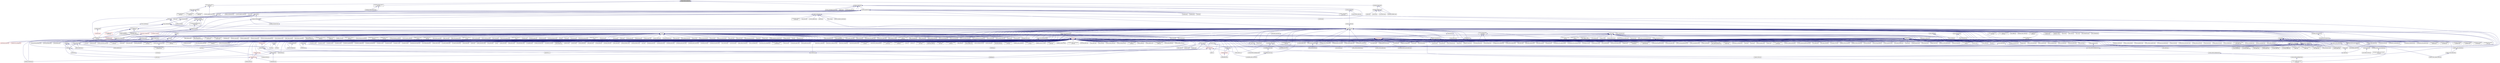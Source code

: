 digraph "plugin_factory_base.hpp"
{
  edge [fontname="Helvetica",fontsize="10",labelfontname="Helvetica",labelfontsize="10"];
  node [fontname="Helvetica",fontsize="10",shape=record];
  Node117 [label="plugin_factory_base.hpp",height=0.2,width=0.4,color="black", fillcolor="grey75", style="filled", fontcolor="black"];
  Node117 -> Node118 [dir="back",color="midnightblue",fontsize="10",style="solid",fontname="Helvetica"];
  Node118 [label="binary_filter_factory\l_base.hpp",height=0.2,width=0.4,color="black", fillcolor="white", style="filled",URL="$db/d46/binary__filter__factory__base_8hpp.html"];
  Node118 -> Node119 [dir="back",color="midnightblue",fontsize="10",style="solid",fontname="Helvetica"];
  Node119 [label="binary_filter_factory.hpp",height=0.2,width=0.4,color="black", fillcolor="white", style="filled",URL="$d2/ded/binary__filter__factory_8hpp.html"];
  Node119 -> Node120 [dir="back",color="midnightblue",fontsize="10",style="solid",fontname="Helvetica"];
  Node120 [label="bzip2_serialization\l_filter.cpp",height=0.2,width=0.4,color="black", fillcolor="white", style="filled",URL="$d4/dda/bzip2__serialization__filter_8cpp.html"];
  Node119 -> Node121 [dir="back",color="midnightblue",fontsize="10",style="solid",fontname="Helvetica"];
  Node121 [label="snappy_serialization\l_filter.cpp",height=0.2,width=0.4,color="black", fillcolor="white", style="filled",URL="$d1/d41/snappy__serialization__filter_8cpp.html"];
  Node119 -> Node122 [dir="back",color="midnightblue",fontsize="10",style="solid",fontname="Helvetica"];
  Node122 [label="zlib_serialization\l_filter.cpp",height=0.2,width=0.4,color="black", fillcolor="white", style="filled",URL="$d4/d15/zlib__serialization__filter_8cpp.html"];
  Node118 -> Node123 [dir="back",color="midnightblue",fontsize="10",style="solid",fontname="Helvetica"];
  Node123 [label="runtime_support_server.cpp",height=0.2,width=0.4,color="black", fillcolor="white", style="filled",URL="$de/d5c/runtime__support__server_8cpp.html"];
  Node117 -> Node124 [dir="back",color="midnightblue",fontsize="10",style="solid",fontname="Helvetica"];
  Node124 [label="message_handler_factory\l_base.hpp",height=0.2,width=0.4,color="black", fillcolor="white", style="filled",URL="$db/d39/message__handler__factory__base_8hpp.html"];
  Node124 -> Node125 [dir="back",color="midnightblue",fontsize="10",style="solid",fontname="Helvetica"];
  Node125 [label="message_handler_factory.hpp",height=0.2,width=0.4,color="black", fillcolor="white", style="filled",URL="$dd/d33/message__handler__factory_8hpp.html"];
  Node124 -> Node123 [dir="back",color="midnightblue",fontsize="10",style="solid",fontname="Helvetica"];
  Node117 -> Node126 [dir="back",color="midnightblue",fontsize="10",style="solid",fontname="Helvetica"];
  Node126 [label="parcelport_factory.hpp",height=0.2,width=0.4,color="black", fillcolor="white", style="filled",URL="$d6/d96/parcelport__factory_8hpp.html"];
  Node126 -> Node127 [dir="back",color="midnightblue",fontsize="10",style="solid",fontname="Helvetica"];
  Node127 [label="parcelport_libfabric.cpp",height=0.2,width=0.4,color="black", fillcolor="white", style="filled",URL="$de/d4f/parcelport__libfabric_8cpp.html"];
  Node126 -> Node128 [dir="back",color="midnightblue",fontsize="10",style="solid",fontname="Helvetica"];
  Node128 [label="parcelport_libfabric.hpp",height=0.2,width=0.4,color="black", fillcolor="white", style="filled",URL="$d2/da5/parcelport__libfabric_8hpp.html"];
  Node128 -> Node127 [dir="back",color="midnightblue",fontsize="10",style="solid",fontname="Helvetica"];
  Node128 -> Node129 [dir="back",color="midnightblue",fontsize="10",style="solid",fontname="Helvetica"];
  Node129 [label="receiver.cpp",height=0.2,width=0.4,color="black", fillcolor="white", style="filled",URL="$d9/d77/receiver_8cpp.html"];
  Node128 -> Node130 [dir="back",color="midnightblue",fontsize="10",style="solid",fontname="Helvetica"];
  Node130 [label="rma_receiver.cpp",height=0.2,width=0.4,color="black", fillcolor="white", style="filled",URL="$d8/d71/rma__receiver_8cpp.html"];
  Node128 -> Node131 [dir="back",color="midnightblue",fontsize="10",style="solid",fontname="Helvetica"];
  Node131 [label="sender.cpp",height=0.2,width=0.4,color="black", fillcolor="white", style="filled",URL="$d3/df1/sender_8cpp.html"];
  Node117 -> Node132 [dir="back",color="midnightblue",fontsize="10",style="solid",fontname="Helvetica"];
  Node132 [label="runtime_support.hpp",height=0.2,width=0.4,color="black", fillcolor="white", style="filled",URL="$d0/d55/server_2runtime__support_8hpp.html"];
  Node132 -> Node133 [dir="back",color="midnightblue",fontsize="10",style="solid",fontname="Helvetica"];
  Node133 [label="latch.hpp",height=0.2,width=0.4,color="black", fillcolor="white", style="filled",URL="$df/d32/server_2latch_8hpp.html"];
  Node133 -> Node134 [dir="back",color="midnightblue",fontsize="10",style="solid",fontname="Helvetica"];
  Node134 [label="latch.hpp",height=0.2,width=0.4,color="black", fillcolor="white", style="filled",URL="$dc/d93/latch_8hpp.html"];
  Node134 -> Node135 [dir="back",color="midnightblue",fontsize="10",style="solid",fontname="Helvetica"];
  Node135 [label="wait_on_latch.hpp",height=0.2,width=0.4,color="black", fillcolor="white", style="filled",URL="$d7/dc3/posix_2initializers_2wait__on__latch_8hpp.html"];
  Node135 -> Node136 [dir="back",color="midnightblue",fontsize="10",style="solid",fontname="Helvetica"];
  Node136 [label="initializers.hpp",height=0.2,width=0.4,color="black", fillcolor="white", style="filled",URL="$db/d4f/posix_2initializers_8hpp.html"];
  Node136 -> Node137 [dir="back",color="midnightblue",fontsize="10",style="solid",fontname="Helvetica"];
  Node137 [label="initializers.hpp",height=0.2,width=0.4,color="red", fillcolor="white", style="filled",URL="$db/d29/initializers_8hpp.html"];
  Node134 -> Node140 [dir="back",color="midnightblue",fontsize="10",style="solid",fontname="Helvetica"];
  Node140 [label="lcos.hpp",height=0.2,width=0.4,color="black", fillcolor="white", style="filled",URL="$d5/deb/lcos_8hpp.html"];
  Node140 -> Node141 [dir="back",color="midnightblue",fontsize="10",style="solid",fontname="Helvetica"];
  Node141 [label="allgather_and_gate.cpp",height=0.2,width=0.4,color="black", fillcolor="white", style="filled",URL="$d1/d56/allgather__and__gate_8cpp.html"];
  Node140 -> Node142 [dir="back",color="midnightblue",fontsize="10",style="solid",fontname="Helvetica"];
  Node142 [label="apex_balance.cpp",height=0.2,width=0.4,color="black", fillcolor="white", style="filled",URL="$d4/d8e/apex__balance_8cpp.html"];
  Node140 -> Node143 [dir="back",color="midnightblue",fontsize="10",style="solid",fontname="Helvetica"];
  Node143 [label="apex_policy_engine\l_active_thread_count.cpp",height=0.2,width=0.4,color="black", fillcolor="white", style="filled",URL="$d5/d01/apex__policy__engine__active__thread__count_8cpp.html"];
  Node140 -> Node144 [dir="back",color="midnightblue",fontsize="10",style="solid",fontname="Helvetica"];
  Node144 [label="apex_policy_engine\l_events.cpp",height=0.2,width=0.4,color="black", fillcolor="white", style="filled",URL="$df/d0f/apex__policy__engine__events_8cpp.html"];
  Node140 -> Node145 [dir="back",color="midnightblue",fontsize="10",style="solid",fontname="Helvetica"];
  Node145 [label="apex_policy_engine\l_periodic.cpp",height=0.2,width=0.4,color="black", fillcolor="white", style="filled",URL="$d5/d7b/apex__policy__engine__periodic_8cpp.html"];
  Node140 -> Node146 [dir="back",color="midnightblue",fontsize="10",style="solid",fontname="Helvetica"];
  Node146 [label="heartbeat.cpp",height=0.2,width=0.4,color="black", fillcolor="white", style="filled",URL="$d8/d98/heartbeat_8cpp.html"];
  Node140 -> Node147 [dir="back",color="midnightblue",fontsize="10",style="solid",fontname="Helvetica"];
  Node147 [label="hello_world_component.hpp",height=0.2,width=0.4,color="black", fillcolor="white", style="filled",URL="$df/df0/hello__world__component_8hpp.html"];
  Node147 -> Node148 [dir="back",color="midnightblue",fontsize="10",style="solid",fontname="Helvetica"];
  Node148 [label="hello_world_client.cpp",height=0.2,width=0.4,color="black", fillcolor="white", style="filled",URL="$d5/da6/hello__world__client_8cpp.html"];
  Node147 -> Node149 [dir="back",color="midnightblue",fontsize="10",style="solid",fontname="Helvetica"];
  Node149 [label="hello_world_component.cpp",height=0.2,width=0.4,color="black", fillcolor="white", style="filled",URL="$d8/daa/hello__world__component_8cpp.html"];
  Node140 -> Node150 [dir="back",color="midnightblue",fontsize="10",style="solid",fontname="Helvetica"];
  Node150 [label="row.hpp",height=0.2,width=0.4,color="black", fillcolor="white", style="filled",URL="$dc/d69/row_8hpp.html"];
  Node150 -> Node151 [dir="back",color="midnightblue",fontsize="10",style="solid",fontname="Helvetica"];
  Node151 [label="grid.hpp",height=0.2,width=0.4,color="black", fillcolor="white", style="filled",URL="$dc/d8a/grid_8hpp.html"];
  Node151 -> Node152 [dir="back",color="midnightblue",fontsize="10",style="solid",fontname="Helvetica"];
  Node152 [label="jacobi.cpp",height=0.2,width=0.4,color="black", fillcolor="white", style="filled",URL="$d2/d27/jacobi_8cpp.html"];
  Node151 -> Node153 [dir="back",color="midnightblue",fontsize="10",style="solid",fontname="Helvetica"];
  Node153 [label="solver.hpp",height=0.2,width=0.4,color="black", fillcolor="white", style="filled",URL="$db/d9a/server_2solver_8hpp.html"];
  Node153 -> Node154 [dir="back",color="midnightblue",fontsize="10",style="solid",fontname="Helvetica"];
  Node154 [label="solver.hpp",height=0.2,width=0.4,color="black", fillcolor="white", style="filled",URL="$d2/d1c/solver_8hpp.html"];
  Node154 -> Node152 [dir="back",color="midnightblue",fontsize="10",style="solid",fontname="Helvetica"];
  Node153 -> Node155 [dir="back",color="midnightblue",fontsize="10",style="solid",fontname="Helvetica"];
  Node155 [label="solver.cpp",height=0.2,width=0.4,color="black", fillcolor="white", style="filled",URL="$d6/d94/solver_8cpp.html"];
  Node151 -> Node154 [dir="back",color="midnightblue",fontsize="10",style="solid",fontname="Helvetica"];
  Node151 -> Node156 [dir="back",color="midnightblue",fontsize="10",style="solid",fontname="Helvetica"];
  Node156 [label="grid.cpp",height=0.2,width=0.4,color="black", fillcolor="white", style="filled",URL="$d6/d1b/jacobi__component_2grid_8cpp.html"];
  Node150 -> Node157 [dir="back",color="midnightblue",fontsize="10",style="solid",fontname="Helvetica"];
  Node157 [label="stencil_iterator.hpp",height=0.2,width=0.4,color="black", fillcolor="white", style="filled",URL="$dc/d5c/server_2stencil__iterator_8hpp.html"];
  Node157 -> Node153 [dir="back",color="midnightblue",fontsize="10",style="solid",fontname="Helvetica"];
  Node157 -> Node158 [dir="back",color="midnightblue",fontsize="10",style="solid",fontname="Helvetica"];
  Node158 [label="stencil_iterator.cpp",height=0.2,width=0.4,color="black", fillcolor="white", style="filled",URL="$d6/de1/server_2stencil__iterator_8cpp.html"];
  Node157 -> Node159 [dir="back",color="midnightblue",fontsize="10",style="solid",fontname="Helvetica"];
  Node159 [label="stencil_iterator.cpp",height=0.2,width=0.4,color="black", fillcolor="white", style="filled",URL="$d7/d71/stencil__iterator_8cpp.html"];
  Node150 -> Node156 [dir="back",color="midnightblue",fontsize="10",style="solid",fontname="Helvetica"];
  Node140 -> Node160 [dir="back",color="midnightblue",fontsize="10",style="solid",fontname="Helvetica"];
  Node160 [label="stencil_iterator.hpp",height=0.2,width=0.4,color="black", fillcolor="white", style="filled",URL="$d4/dc8/stencil__iterator_8hpp.html"];
  Node160 -> Node153 [dir="back",color="midnightblue",fontsize="10",style="solid",fontname="Helvetica"];
  Node160 -> Node157 [dir="back",color="midnightblue",fontsize="10",style="solid",fontname="Helvetica"];
  Node160 -> Node159 [dir="back",color="midnightblue",fontsize="10",style="solid",fontname="Helvetica"];
  Node140 -> Node157 [dir="back",color="midnightblue",fontsize="10",style="solid",fontname="Helvetica"];
  Node140 -> Node161 [dir="back",color="midnightblue",fontsize="10",style="solid",fontname="Helvetica"];
  Node161 [label="jacobi_hpx.cpp",height=0.2,width=0.4,color="black", fillcolor="white", style="filled",URL="$d8/d72/jacobi__hpx_8cpp.html"];
  Node140 -> Node162 [dir="back",color="midnightblue",fontsize="10",style="solid",fontname="Helvetica"];
  Node162 [label="jacobi_nonuniform_hpx.cpp",height=0.2,width=0.4,color="black", fillcolor="white", style="filled",URL="$de/d56/jacobi__nonuniform__hpx_8cpp.html"];
  Node140 -> Node163 [dir="back",color="midnightblue",fontsize="10",style="solid",fontname="Helvetica"];
  Node163 [label="enumerate_threads.cpp",height=0.2,width=0.4,color="black", fillcolor="white", style="filled",URL="$d3/dd4/enumerate__threads_8cpp.html"];
  Node140 -> Node164 [dir="back",color="midnightblue",fontsize="10",style="solid",fontname="Helvetica"];
  Node164 [label="fibonacci_await.cpp",height=0.2,width=0.4,color="black", fillcolor="white", style="filled",URL="$dc/d1c/fibonacci__await_8cpp.html"];
  Node140 -> Node165 [dir="back",color="midnightblue",fontsize="10",style="solid",fontname="Helvetica"];
  Node165 [label="fibonacci_dataflow.cpp",height=0.2,width=0.4,color="black", fillcolor="white", style="filled",URL="$df/d3d/fibonacci__dataflow_8cpp.html"];
  Node140 -> Node166 [dir="back",color="midnightblue",fontsize="10",style="solid",fontname="Helvetica"];
  Node166 [label="fibonacci_futures.cpp",height=0.2,width=0.4,color="black", fillcolor="white", style="filled",URL="$d6/de3/fibonacci__futures_8cpp.html"];
  Node140 -> Node167 [dir="back",color="midnightblue",fontsize="10",style="solid",fontname="Helvetica"];
  Node167 [label="fibonacci_futures_distributed.cpp",height=0.2,width=0.4,color="black", fillcolor="white", style="filled",URL="$d1/dc9/fibonacci__futures__distributed_8cpp.html"];
  Node140 -> Node168 [dir="back",color="midnightblue",fontsize="10",style="solid",fontname="Helvetica"];
  Node168 [label="fractals.cpp",height=0.2,width=0.4,color="black", fillcolor="white", style="filled",URL="$d8/d58/fractals_8cpp.html"];
  Node140 -> Node169 [dir="back",color="midnightblue",fontsize="10",style="solid",fontname="Helvetica"];
  Node169 [label="fractals_executor.cpp",height=0.2,width=0.4,color="black", fillcolor="white", style="filled",URL="$d9/da9/fractals__executor_8cpp.html"];
  Node140 -> Node170 [dir="back",color="midnightblue",fontsize="10",style="solid",fontname="Helvetica"];
  Node170 [label="fractals_struct.cpp",height=0.2,width=0.4,color="black", fillcolor="white", style="filled",URL="$d8/d2f/fractals__struct_8cpp.html"];
  Node140 -> Node171 [dir="back",color="midnightblue",fontsize="10",style="solid",fontname="Helvetica"];
  Node171 [label="hello_world.cpp",height=0.2,width=0.4,color="black", fillcolor="white", style="filled",URL="$d0/d67/hello__world_8cpp.html"];
  Node140 -> Node172 [dir="back",color="midnightblue",fontsize="10",style="solid",fontname="Helvetica"];
  Node172 [label="latch_local.cpp",height=0.2,width=0.4,color="black", fillcolor="white", style="filled",URL="$dd/dd3/latch__local_8cpp.html"];
  Node140 -> Node173 [dir="back",color="midnightblue",fontsize="10",style="solid",fontname="Helvetica"];
  Node173 [label="latch_remote.cpp",height=0.2,width=0.4,color="black", fillcolor="white", style="filled",URL="$df/d59/latch__remote_8cpp.html"];
  Node140 -> Node174 [dir="back",color="midnightblue",fontsize="10",style="solid",fontname="Helvetica"];
  Node174 [label="local_channel.cpp",height=0.2,width=0.4,color="black", fillcolor="white", style="filled",URL="$d0/d3e/local__channel_8cpp.html"];
  Node140 -> Node175 [dir="back",color="midnightblue",fontsize="10",style="solid",fontname="Helvetica"];
  Node175 [label="pingpong.cpp",height=0.2,width=0.4,color="black", fillcolor="white", style="filled",URL="$dd/d4d/pingpong_8cpp.html"];
  Node140 -> Node176 [dir="back",color="midnightblue",fontsize="10",style="solid",fontname="Helvetica"];
  Node176 [label="shared_mutex.cpp",height=0.2,width=0.4,color="black", fillcolor="white", style="filled",URL="$da/d0b/shared__mutex_8cpp.html"];
  Node140 -> Node177 [dir="back",color="midnightblue",fontsize="10",style="solid",fontname="Helvetica"];
  Node177 [label="wait_composition.cpp",height=0.2,width=0.4,color="black", fillcolor="white", style="filled",URL="$d6/d13/wait__composition_8cpp.html"];
  Node140 -> Node178 [dir="back",color="midnightblue",fontsize="10",style="solid",fontname="Helvetica"];
  Node178 [label="sheneos_compare.cpp",height=0.2,width=0.4,color="black", fillcolor="white", style="filled",URL="$dc/d11/sheneos__compare_8cpp.html"];
  Node140 -> Node179 [dir="back",color="midnightblue",fontsize="10",style="solid",fontname="Helvetica"];
  Node179 [label="spell_check_file.cpp",height=0.2,width=0.4,color="black", fillcolor="white", style="filled",URL="$df/df7/spell__check__file_8cpp.html"];
  Node140 -> Node180 [dir="back",color="midnightblue",fontsize="10",style="solid",fontname="Helvetica"];
  Node180 [label="spell_check_simple.cpp",height=0.2,width=0.4,color="black", fillcolor="white", style="filled",URL="$dd/d54/spell__check__simple_8cpp.html"];
  Node140 -> Node181 [dir="back",color="midnightblue",fontsize="10",style="solid",fontname="Helvetica"];
  Node181 [label="simple_central_tuplespace\l_client.cpp",height=0.2,width=0.4,color="black", fillcolor="white", style="filled",URL="$d1/d7b/simple__central__tuplespace__client_8cpp.html"];
  Node140 -> Node182 [dir="back",color="midnightblue",fontsize="10",style="solid",fontname="Helvetica"];
  Node182 [label="hpx.hpp",height=0.2,width=0.4,color="red", fillcolor="white", style="filled",URL="$d0/daa/hpx_8hpp.html"];
  Node182 -> Node183 [dir="back",color="midnightblue",fontsize="10",style="solid",fontname="Helvetica"];
  Node183 [label="1d_stencil_1.cpp",height=0.2,width=0.4,color="black", fillcolor="white", style="filled",URL="$d2/db1/1d__stencil__1_8cpp.html"];
  Node182 -> Node184 [dir="back",color="midnightblue",fontsize="10",style="solid",fontname="Helvetica"];
  Node184 [label="1d_stencil_2.cpp",height=0.2,width=0.4,color="black", fillcolor="white", style="filled",URL="$d3/dd1/1d__stencil__2_8cpp.html"];
  Node182 -> Node185 [dir="back",color="midnightblue",fontsize="10",style="solid",fontname="Helvetica"];
  Node185 [label="1d_stencil_3.cpp",height=0.2,width=0.4,color="black", fillcolor="white", style="filled",URL="$db/d19/1d__stencil__3_8cpp.html"];
  Node182 -> Node186 [dir="back",color="midnightblue",fontsize="10",style="solid",fontname="Helvetica"];
  Node186 [label="1d_stencil_4.cpp",height=0.2,width=0.4,color="black", fillcolor="white", style="filled",URL="$d1/d7d/1d__stencil__4_8cpp.html"];
  Node182 -> Node187 [dir="back",color="midnightblue",fontsize="10",style="solid",fontname="Helvetica"];
  Node187 [label="1d_stencil_4_parallel.cpp",height=0.2,width=0.4,color="black", fillcolor="white", style="filled",URL="$d6/d05/1d__stencil__4__parallel_8cpp.html"];
  Node182 -> Node188 [dir="back",color="midnightblue",fontsize="10",style="solid",fontname="Helvetica"];
  Node188 [label="1d_stencil_4_repart.cpp",height=0.2,width=0.4,color="black", fillcolor="white", style="filled",URL="$d0/d6b/1d__stencil__4__repart_8cpp.html"];
  Node182 -> Node189 [dir="back",color="midnightblue",fontsize="10",style="solid",fontname="Helvetica"];
  Node189 [label="1d_stencil_4_throttle.cpp",height=0.2,width=0.4,color="black", fillcolor="white", style="filled",URL="$d6/de5/1d__stencil__4__throttle_8cpp.html"];
  Node182 -> Node190 [dir="back",color="midnightblue",fontsize="10",style="solid",fontname="Helvetica"];
  Node190 [label="1d_stencil_5.cpp",height=0.2,width=0.4,color="black", fillcolor="white", style="filled",URL="$d7/d2a/1d__stencil__5_8cpp.html"];
  Node182 -> Node191 [dir="back",color="midnightblue",fontsize="10",style="solid",fontname="Helvetica"];
  Node191 [label="1d_stencil_6.cpp",height=0.2,width=0.4,color="black", fillcolor="white", style="filled",URL="$db/de7/1d__stencil__6_8cpp.html"];
  Node182 -> Node192 [dir="back",color="midnightblue",fontsize="10",style="solid",fontname="Helvetica"];
  Node192 [label="1d_stencil_7.cpp",height=0.2,width=0.4,color="black", fillcolor="white", style="filled",URL="$d4/d5a/1d__stencil__7_8cpp.html"];
  Node182 -> Node193 [dir="back",color="midnightblue",fontsize="10",style="solid",fontname="Helvetica"];
  Node193 [label="1d_stencil_8.cpp",height=0.2,width=0.4,color="black", fillcolor="white", style="filled",URL="$df/de0/1d__stencil__8_8cpp.html"];
  Node182 -> Node194 [dir="back",color="midnightblue",fontsize="10",style="solid",fontname="Helvetica"];
  Node194 [label="accumulator.cpp",height=0.2,width=0.4,color="black", fillcolor="white", style="filled",URL="$d1/d81/accumulator_8cpp.html"];
  Node182 -> Node195 [dir="back",color="midnightblue",fontsize="10",style="solid",fontname="Helvetica"];
  Node195 [label="accumulator.hpp",height=0.2,width=0.4,color="black", fillcolor="white", style="filled",URL="$d4/d9d/server_2accumulator_8hpp.html"];
  Node195 -> Node194 [dir="back",color="midnightblue",fontsize="10",style="solid",fontname="Helvetica"];
  Node195 -> Node196 [dir="back",color="midnightblue",fontsize="10",style="solid",fontname="Helvetica"];
  Node196 [label="accumulator.hpp",height=0.2,width=0.4,color="black", fillcolor="white", style="filled",URL="$d8/d5e/accumulator_8hpp.html"];
  Node196 -> Node197 [dir="back",color="midnightblue",fontsize="10",style="solid",fontname="Helvetica"];
  Node197 [label="accumulator_client.cpp",height=0.2,width=0.4,color="black", fillcolor="white", style="filled",URL="$d7/dd0/accumulator__client_8cpp.html"];
  Node182 -> Node198 [dir="back",color="midnightblue",fontsize="10",style="solid",fontname="Helvetica"];
  Node198 [label="template_function_accumulator.hpp",height=0.2,width=0.4,color="black", fillcolor="white", style="filled",URL="$d7/da6/server_2template__function__accumulator_8hpp.html"];
  Node198 -> Node199 [dir="back",color="midnightblue",fontsize="10",style="solid",fontname="Helvetica"];
  Node199 [label="template_function_accumulator.cpp",height=0.2,width=0.4,color="black", fillcolor="white", style="filled",URL="$d5/d02/template__function__accumulator_8cpp.html"];
  Node198 -> Node200 [dir="back",color="midnightblue",fontsize="10",style="solid",fontname="Helvetica"];
  Node200 [label="template_function_accumulator.hpp",height=0.2,width=0.4,color="black", fillcolor="white", style="filled",URL="$d3/de9/template__function__accumulator_8hpp.html"];
  Node200 -> Node201 [dir="back",color="midnightblue",fontsize="10",style="solid",fontname="Helvetica"];
  Node201 [label="template_function_accumulator\l_client.cpp",height=0.2,width=0.4,color="black", fillcolor="white", style="filled",URL="$d0/dc6/template__function__accumulator__client_8cpp.html"];
  Node182 -> Node202 [dir="back",color="midnightblue",fontsize="10",style="solid",fontname="Helvetica"];
  Node202 [label="template_accumulator.cpp",height=0.2,width=0.4,color="black", fillcolor="white", style="filled",URL="$d0/d4a/template__accumulator_8cpp.html"];
  Node182 -> Node199 [dir="back",color="midnightblue",fontsize="10",style="solid",fontname="Helvetica"];
  Node182 -> Node200 [dir="back",color="midnightblue",fontsize="10",style="solid",fontname="Helvetica"];
  Node182 -> Node203 [dir="back",color="midnightblue",fontsize="10",style="solid",fontname="Helvetica"];
  Node203 [label="allgather_module.cpp",height=0.2,width=0.4,color="black", fillcolor="white", style="filled",URL="$df/de4/allgather__module_8cpp.html"];
  Node182 -> Node204 [dir="back",color="midnightblue",fontsize="10",style="solid",fontname="Helvetica"];
  Node204 [label="allgather.cpp",height=0.2,width=0.4,color="black", fillcolor="white", style="filled",URL="$d7/d06/allgather_8cpp.html"];
  Node182 -> Node141 [dir="back",color="midnightblue",fontsize="10",style="solid",fontname="Helvetica"];
  Node182 -> Node205 [dir="back",color="midnightblue",fontsize="10",style="solid",fontname="Helvetica"];
  Node205 [label="ag_client.cpp",height=0.2,width=0.4,color="black", fillcolor="white", style="filled",URL="$d4/d5d/ag__client_8cpp.html"];
  Node182 -> Node206 [dir="back",color="midnightblue",fontsize="10",style="solid",fontname="Helvetica"];
  Node206 [label="hpx_thread_phase.cpp",height=0.2,width=0.4,color="black", fillcolor="white", style="filled",URL="$d5/dca/hpx__thread__phase_8cpp.html"];
  Node182 -> Node207 [dir="back",color="midnightblue",fontsize="10",style="solid",fontname="Helvetica"];
  Node207 [label="os_thread_num.cpp",height=0.2,width=0.4,color="black", fillcolor="white", style="filled",URL="$d2/dfb/os__thread__num_8cpp.html"];
  Node182 -> Node208 [dir="back",color="midnightblue",fontsize="10",style="solid",fontname="Helvetica"];
  Node208 [label="cancelable_action.cpp",height=0.2,width=0.4,color="black", fillcolor="white", style="filled",URL="$d5/d0c/cancelable__action_8cpp.html"];
  Node182 -> Node209 [dir="back",color="midnightblue",fontsize="10",style="solid",fontname="Helvetica"];
  Node209 [label="cancelable_action.hpp",height=0.2,width=0.4,color="black", fillcolor="white", style="filled",URL="$d5/d4d/server_2cancelable__action_8hpp.html"];
  Node209 -> Node208 [dir="back",color="midnightblue",fontsize="10",style="solid",fontname="Helvetica"];
  Node209 -> Node210 [dir="back",color="midnightblue",fontsize="10",style="solid",fontname="Helvetica"];
  Node210 [label="cancelable_action.hpp",height=0.2,width=0.4,color="black", fillcolor="white", style="filled",URL="$d0/da3/stubs_2cancelable__action_8hpp.html"];
  Node210 -> Node211 [dir="back",color="midnightblue",fontsize="10",style="solid",fontname="Helvetica"];
  Node211 [label="cancelable_action.hpp",height=0.2,width=0.4,color="black", fillcolor="white", style="filled",URL="$d6/d28/cancelable__action_8hpp.html"];
  Node211 -> Node212 [dir="back",color="midnightblue",fontsize="10",style="solid",fontname="Helvetica"];
  Node212 [label="cancelable_action_client.cpp",height=0.2,width=0.4,color="black", fillcolor="white", style="filled",URL="$d1/db8/cancelable__action__client_8cpp.html"];
  Node182 -> Node210 [dir="back",color="midnightblue",fontsize="10",style="solid",fontname="Helvetica"];
  Node182 -> Node212 [dir="back",color="midnightblue",fontsize="10",style="solid",fontname="Helvetica"];
  Node182 -> Node213 [dir="back",color="midnightblue",fontsize="10",style="solid",fontname="Helvetica"];
  Node213 [label="cublas_matmul.cpp",height=0.2,width=0.4,color="black", fillcolor="white", style="filled",URL="$dd/d84/cublas__matmul_8cpp.html"];
  Node182 -> Node214 [dir="back",color="midnightblue",fontsize="10",style="solid",fontname="Helvetica"];
  Node214 [label="win_perf_counters.cpp",height=0.2,width=0.4,color="black", fillcolor="white", style="filled",URL="$d8/d11/win__perf__counters_8cpp.html"];
  Node182 -> Node215 [dir="back",color="midnightblue",fontsize="10",style="solid",fontname="Helvetica"];
  Node215 [label="win_perf_counters.hpp",height=0.2,width=0.4,color="black", fillcolor="white", style="filled",URL="$d5/da7/win__perf__counters_8hpp.html"];
  Node182 -> Node147 [dir="back",color="midnightblue",fontsize="10",style="solid",fontname="Helvetica"];
  Node182 -> Node216 [dir="back",color="midnightblue",fontsize="10",style="solid",fontname="Helvetica"];
  Node216 [label="interpolate1d.cpp",height=0.2,width=0.4,color="black", fillcolor="white", style="filled",URL="$d0/d05/interpolate1d_8cpp.html"];
  Node182 -> Node217 [dir="back",color="midnightblue",fontsize="10",style="solid",fontname="Helvetica"];
  Node217 [label="partition.hpp",height=0.2,width=0.4,color="black", fillcolor="white", style="filled",URL="$d0/d7a/examples_2interpolate1d_2interpolate1d_2partition_8hpp.html"];
  Node217 -> Node216 [dir="back",color="midnightblue",fontsize="10",style="solid",fontname="Helvetica"];
  Node217 -> Node218 [dir="back",color="midnightblue",fontsize="10",style="solid",fontname="Helvetica"];
  Node218 [label="interpolate1d.hpp",height=0.2,width=0.4,color="red", fillcolor="white", style="filled",URL="$d4/dc7/interpolate1d_8hpp.html"];
  Node218 -> Node216 [dir="back",color="midnightblue",fontsize="10",style="solid",fontname="Helvetica"];
  Node182 -> Node220 [dir="back",color="midnightblue",fontsize="10",style="solid",fontname="Helvetica"];
  Node220 [label="partition.hpp",height=0.2,width=0.4,color="black", fillcolor="white", style="filled",URL="$d0/dff/examples_2interpolate1d_2interpolate1d_2server_2partition_8hpp.html"];
  Node220 -> Node217 [dir="back",color="midnightblue",fontsize="10",style="solid",fontname="Helvetica"];
  Node220 -> Node221 [dir="back",color="midnightblue",fontsize="10",style="solid",fontname="Helvetica"];
  Node221 [label="partition.cpp",height=0.2,width=0.4,color="black", fillcolor="white", style="filled",URL="$d0/d4f/examples_2interpolate1d_2interpolate1d_2server_2partition_8cpp.html"];
  Node182 -> Node218 [dir="back",color="midnightblue",fontsize="10",style="solid",fontname="Helvetica"];
  Node182 -> Node222 [dir="back",color="midnightblue",fontsize="10",style="solid",fontname="Helvetica"];
  Node222 [label="read_values.cpp",height=0.2,width=0.4,color="black", fillcolor="white", style="filled",URL="$d0/d8c/interpolate1d_2interpolate1d_2read__values_8cpp.html"];
  Node182 -> Node221 [dir="back",color="midnightblue",fontsize="10",style="solid",fontname="Helvetica"];
  Node182 -> Node152 [dir="back",color="midnightblue",fontsize="10",style="solid",fontname="Helvetica"];
  Node182 -> Node156 [dir="back",color="midnightblue",fontsize="10",style="solid",fontname="Helvetica"];
  Node182 -> Node223 [dir="back",color="midnightblue",fontsize="10",style="solid",fontname="Helvetica"];
  Node223 [label="row.cpp",height=0.2,width=0.4,color="black", fillcolor="white", style="filled",URL="$d3/d86/server_2row_8cpp.html"];
  Node182 -> Node155 [dir="back",color="midnightblue",fontsize="10",style="solid",fontname="Helvetica"];
  Node182 -> Node158 [dir="back",color="midnightblue",fontsize="10",style="solid",fontname="Helvetica"];
  Node182 -> Node159 [dir="back",color="midnightblue",fontsize="10",style="solid",fontname="Helvetica"];
  Node182 -> Node224 [dir="back",color="midnightblue",fontsize="10",style="solid",fontname="Helvetica"];
  Node224 [label="jacobi.cpp",height=0.2,width=0.4,color="black", fillcolor="white", style="filled",URL="$d3/d44/smp_2jacobi_8cpp.html"];
  Node182 -> Node161 [dir="back",color="midnightblue",fontsize="10",style="solid",fontname="Helvetica"];
  Node182 -> Node225 [dir="back",color="midnightblue",fontsize="10",style="solid",fontname="Helvetica"];
  Node225 [label="jacobi_nonuniform.cpp",height=0.2,width=0.4,color="black", fillcolor="white", style="filled",URL="$dd/ddc/jacobi__nonuniform_8cpp.html"];
  Node182 -> Node162 [dir="back",color="midnightblue",fontsize="10",style="solid",fontname="Helvetica"];
  Node182 -> Node226 [dir="back",color="midnightblue",fontsize="10",style="solid",fontname="Helvetica"];
  Node226 [label="nqueen.cpp",height=0.2,width=0.4,color="black", fillcolor="white", style="filled",URL="$db/dca/nqueen_8cpp.html"];
  Node182 -> Node227 [dir="back",color="midnightblue",fontsize="10",style="solid",fontname="Helvetica"];
  Node227 [label="nqueen.hpp",height=0.2,width=0.4,color="black", fillcolor="white", style="filled",URL="$de/d58/server_2nqueen_8hpp.html"];
  Node227 -> Node226 [dir="back",color="midnightblue",fontsize="10",style="solid",fontname="Helvetica"];
  Node227 -> Node228 [dir="back",color="midnightblue",fontsize="10",style="solid",fontname="Helvetica"];
  Node228 [label="nqueen.hpp",height=0.2,width=0.4,color="black", fillcolor="white", style="filled",URL="$da/dfd/stubs_2nqueen_8hpp.html"];
  Node228 -> Node229 [dir="back",color="midnightblue",fontsize="10",style="solid",fontname="Helvetica"];
  Node229 [label="nqueen.hpp",height=0.2,width=0.4,color="black", fillcolor="white", style="filled",URL="$d0/d07/nqueen_8hpp.html"];
  Node229 -> Node230 [dir="back",color="midnightblue",fontsize="10",style="solid",fontname="Helvetica"];
  Node230 [label="nqueen_client.cpp",height=0.2,width=0.4,color="black", fillcolor="white", style="filled",URL="$d3/d5e/nqueen__client_8cpp.html"];
  Node182 -> Node230 [dir="back",color="midnightblue",fontsize="10",style="solid",fontname="Helvetica"];
  Node182 -> Node231 [dir="back",color="midnightblue",fontsize="10",style="solid",fontname="Helvetica"];
  Node231 [label="sine.cpp",height=0.2,width=0.4,color="black", fillcolor="white", style="filled",URL="$d3/d0d/server_2sine_8cpp.html"];
  Node182 -> Node232 [dir="back",color="midnightblue",fontsize="10",style="solid",fontname="Helvetica"];
  Node232 [label="sine.hpp",height=0.2,width=0.4,color="black", fillcolor="white", style="filled",URL="$d8/dac/sine_8hpp.html"];
  Node232 -> Node231 [dir="back",color="midnightblue",fontsize="10",style="solid",fontname="Helvetica"];
  Node232 -> Node233 [dir="back",color="midnightblue",fontsize="10",style="solid",fontname="Helvetica"];
  Node233 [label="sine.cpp",height=0.2,width=0.4,color="black", fillcolor="white", style="filled",URL="$d5/dd8/sine_8cpp.html"];
  Node182 -> Node233 [dir="back",color="midnightblue",fontsize="10",style="solid",fontname="Helvetica"];
  Node182 -> Node234 [dir="back",color="midnightblue",fontsize="10",style="solid",fontname="Helvetica"];
  Node234 [label="sine_client.cpp",height=0.2,width=0.4,color="black", fillcolor="white", style="filled",URL="$db/d62/sine__client_8cpp.html"];
  Node182 -> Node235 [dir="back",color="midnightblue",fontsize="10",style="solid",fontname="Helvetica"];
  Node235 [label="qt.cpp",height=0.2,width=0.4,color="black", fillcolor="white", style="filled",URL="$df/d90/qt_8cpp.html"];
  Node182 -> Node236 [dir="back",color="midnightblue",fontsize="10",style="solid",fontname="Helvetica"];
  Node236 [label="queue_client.cpp",height=0.2,width=0.4,color="black", fillcolor="white", style="filled",URL="$d7/d96/queue__client_8cpp.html"];
  Node182 -> Node237 [dir="back",color="midnightblue",fontsize="10",style="solid",fontname="Helvetica"];
  Node237 [label="customize_async.cpp",height=0.2,width=0.4,color="black", fillcolor="white", style="filled",URL="$d0/d82/customize__async_8cpp.html"];
  Node182 -> Node238 [dir="back",color="midnightblue",fontsize="10",style="solid",fontname="Helvetica"];
  Node238 [label="data_actions.cpp",height=0.2,width=0.4,color="black", fillcolor="white", style="filled",URL="$dc/d68/data__actions_8cpp.html"];
  Node182 -> Node239 [dir="back",color="midnightblue",fontsize="10",style="solid",fontname="Helvetica"];
  Node239 [label="error_handling.cpp",height=0.2,width=0.4,color="black", fillcolor="white", style="filled",URL="$d9/d96/error__handling_8cpp.html"];
  Node182 -> Node240 [dir="back",color="midnightblue",fontsize="10",style="solid",fontname="Helvetica"];
  Node240 [label="event_synchronization.cpp",height=0.2,width=0.4,color="black", fillcolor="white", style="filled",URL="$d0/d35/event__synchronization_8cpp.html"];
  Node182 -> Node241 [dir="back",color="midnightblue",fontsize="10",style="solid",fontname="Helvetica"];
  Node241 [label="factorial.cpp",height=0.2,width=0.4,color="black", fillcolor="white", style="filled",URL="$d9/d00/factorial_8cpp.html"];
  Node182 -> Node242 [dir="back",color="midnightblue",fontsize="10",style="solid",fontname="Helvetica"];
  Node242 [label="file_serialization.cpp",height=0.2,width=0.4,color="black", fillcolor="white", style="filled",URL="$de/d58/file__serialization_8cpp.html"];
  Node182 -> Node243 [dir="back",color="midnightblue",fontsize="10",style="solid",fontname="Helvetica"];
  Node243 [label="init_globally.cpp",height=0.2,width=0.4,color="black", fillcolor="white", style="filled",URL="$d6/dad/init__globally_8cpp.html"];
  Node182 -> Node244 [dir="back",color="midnightblue",fontsize="10",style="solid",fontname="Helvetica"];
  Node244 [label="interest_calculator.cpp",height=0.2,width=0.4,color="black", fillcolor="white", style="filled",URL="$d2/d86/interest__calculator_8cpp.html"];
  Node182 -> Node245 [dir="back",color="midnightblue",fontsize="10",style="solid",fontname="Helvetica"];
  Node245 [label="non_atomic_rma.cpp",height=0.2,width=0.4,color="black", fillcolor="white", style="filled",URL="$d7/d8b/non__atomic__rma_8cpp.html"];
  Node182 -> Node246 [dir="back",color="midnightblue",fontsize="10",style="solid",fontname="Helvetica"];
  Node246 [label="partitioned_vector\l_spmd_foreach.cpp",height=0.2,width=0.4,color="black", fillcolor="white", style="filled",URL="$db/d7c/partitioned__vector__spmd__foreach_8cpp.html"];
  Node182 -> Node247 [dir="back",color="midnightblue",fontsize="10",style="solid",fontname="Helvetica"];
  Node247 [label="pipeline1.cpp",height=0.2,width=0.4,color="black", fillcolor="white", style="filled",URL="$d5/d77/pipeline1_8cpp.html"];
  Node182 -> Node248 [dir="back",color="midnightblue",fontsize="10",style="solid",fontname="Helvetica"];
  Node248 [label="quicksort.cpp",height=0.2,width=0.4,color="black", fillcolor="white", style="filled",URL="$d3/d1e/quicksort_8cpp.html"];
  Node182 -> Node249 [dir="back",color="midnightblue",fontsize="10",style="solid",fontname="Helvetica"];
  Node249 [label="receive_buffer.cpp",height=0.2,width=0.4,color="black", fillcolor="white", style="filled",URL="$d7/d10/receive__buffer_8cpp.html"];
  Node182 -> Node250 [dir="back",color="midnightblue",fontsize="10",style="solid",fontname="Helvetica"];
  Node250 [label="safe_object.cpp",height=0.2,width=0.4,color="black", fillcolor="white", style="filled",URL="$dd/d52/safe__object_8cpp.html"];
  Node182 -> Node251 [dir="back",color="midnightblue",fontsize="10",style="solid",fontname="Helvetica"];
  Node251 [label="sort_by_key_demo.cpp",height=0.2,width=0.4,color="black", fillcolor="white", style="filled",URL="$da/d20/sort__by__key__demo_8cpp.html"];
  Node182 -> Node252 [dir="back",color="midnightblue",fontsize="10",style="solid",fontname="Helvetica"];
  Node252 [label="timed_wake.cpp",height=0.2,width=0.4,color="black", fillcolor="white", style="filled",URL="$d8/df9/timed__wake_8cpp.html"];
  Node182 -> Node253 [dir="back",color="midnightblue",fontsize="10",style="solid",fontname="Helvetica"];
  Node253 [label="vector_counting_dotproduct.cpp",height=0.2,width=0.4,color="black", fillcolor="white", style="filled",URL="$df/de9/vector__counting__dotproduct_8cpp.html"];
  Node182 -> Node254 [dir="back",color="midnightblue",fontsize="10",style="solid",fontname="Helvetica"];
  Node254 [label="vector_zip_dotproduct.cpp",height=0.2,width=0.4,color="black", fillcolor="white", style="filled",URL="$dc/d18/vector__zip__dotproduct_8cpp.html"];
  Node182 -> Node255 [dir="back",color="midnightblue",fontsize="10",style="solid",fontname="Helvetica"];
  Node255 [label="zerocopy_rdma.cpp",height=0.2,width=0.4,color="black", fillcolor="white", style="filled",URL="$d1/dad/zerocopy__rdma_8cpp.html"];
  Node182 -> Node256 [dir="back",color="midnightblue",fontsize="10",style="solid",fontname="Helvetica"];
  Node256 [label="random_mem_access.cpp",height=0.2,width=0.4,color="black", fillcolor="white", style="filled",URL="$d1/d51/random__mem__access_8cpp.html"];
  Node182 -> Node257 [dir="back",color="midnightblue",fontsize="10",style="solid",fontname="Helvetica"];
  Node257 [label="random_mem_access.hpp",height=0.2,width=0.4,color="black", fillcolor="white", style="filled",URL="$d0/d19/server_2random__mem__access_8hpp.html"];
  Node257 -> Node256 [dir="back",color="midnightblue",fontsize="10",style="solid",fontname="Helvetica"];
  Node257 -> Node258 [dir="back",color="midnightblue",fontsize="10",style="solid",fontname="Helvetica"];
  Node258 [label="random_mem_access.hpp",height=0.2,width=0.4,color="black", fillcolor="white", style="filled",URL="$d3/d32/stubs_2random__mem__access_8hpp.html"];
  Node258 -> Node259 [dir="back",color="midnightblue",fontsize="10",style="solid",fontname="Helvetica"];
  Node259 [label="random_mem_access.hpp",height=0.2,width=0.4,color="black", fillcolor="white", style="filled",URL="$db/de8/random__mem__access_8hpp.html"];
  Node259 -> Node260 [dir="back",color="midnightblue",fontsize="10",style="solid",fontname="Helvetica"];
  Node260 [label="random_mem_access_client.cpp",height=0.2,width=0.4,color="black", fillcolor="white", style="filled",URL="$df/d1b/random__mem__access__client_8cpp.html"];
  Node182 -> Node260 [dir="back",color="midnightblue",fontsize="10",style="solid",fontname="Helvetica"];
  Node182 -> Node261 [dir="back",color="midnightblue",fontsize="10",style="solid",fontname="Helvetica"];
  Node261 [label="oversubscribing_resource\l_partitioner.cpp",height=0.2,width=0.4,color="black", fillcolor="white", style="filled",URL="$dd/dee/oversubscribing__resource__partitioner_8cpp.html"];
  Node182 -> Node262 [dir="back",color="midnightblue",fontsize="10",style="solid",fontname="Helvetica"];
  Node262 [label="simple_resource_partitioner.cpp",height=0.2,width=0.4,color="black", fillcolor="white", style="filled",URL="$d5/df9/simple__resource__partitioner_8cpp.html"];
  Node182 -> Node263 [dir="back",color="midnightblue",fontsize="10",style="solid",fontname="Helvetica"];
  Node263 [label="dimension.hpp",height=0.2,width=0.4,color="red", fillcolor="white", style="filled",URL="$d6/d39/sheneos_2sheneos_2dimension_8hpp.html"];
  Node263 -> Node269 [dir="back",color="midnightblue",fontsize="10",style="solid",fontname="Helvetica"];
  Node269 [label="partition3d.hpp",height=0.2,width=0.4,color="black", fillcolor="white", style="filled",URL="$dd/dbf/server_2partition3d_8hpp.html"];
  Node269 -> Node270 [dir="back",color="midnightblue",fontsize="10",style="solid",fontname="Helvetica"];
  Node270 [label="partition3d.hpp",height=0.2,width=0.4,color="black", fillcolor="white", style="filled",URL="$d1/d50/partition3d_8hpp.html"];
  Node270 -> Node266 [dir="back",color="midnightblue",fontsize="10",style="solid",fontname="Helvetica"];
  Node266 [label="interpolator.cpp",height=0.2,width=0.4,color="black", fillcolor="white", style="filled",URL="$d5/d02/interpolator_8cpp.html"];
  Node270 -> Node271 [dir="back",color="midnightblue",fontsize="10",style="solid",fontname="Helvetica"];
  Node271 [label="interpolator.hpp",height=0.2,width=0.4,color="red", fillcolor="white", style="filled",URL="$dc/d3b/interpolator_8hpp.html"];
  Node271 -> Node266 [dir="back",color="midnightblue",fontsize="10",style="solid",fontname="Helvetica"];
  Node271 -> Node178 [dir="back",color="midnightblue",fontsize="10",style="solid",fontname="Helvetica"];
  Node271 -> Node273 [dir="back",color="midnightblue",fontsize="10",style="solid",fontname="Helvetica"];
  Node273 [label="sheneos_test.cpp",height=0.2,width=0.4,color="black", fillcolor="white", style="filled",URL="$d4/d6e/sheneos__test_8cpp.html"];
  Node269 -> Node268 [dir="back",color="midnightblue",fontsize="10",style="solid",fontname="Helvetica"];
  Node268 [label="partition3d.cpp",height=0.2,width=0.4,color="black", fillcolor="white", style="filled",URL="$de/d70/partition3d_8cpp.html"];
  Node182 -> Node266 [dir="back",color="midnightblue",fontsize="10",style="solid",fontname="Helvetica"];
  Node182 -> Node270 [dir="back",color="midnightblue",fontsize="10",style="solid",fontname="Helvetica"];
  Node182 -> Node269 [dir="back",color="midnightblue",fontsize="10",style="solid",fontname="Helvetica"];
  Node182 -> Node271 [dir="back",color="midnightblue",fontsize="10",style="solid",fontname="Helvetica"];
  Node182 -> Node274 [dir="back",color="midnightblue",fontsize="10",style="solid",fontname="Helvetica"];
  Node274 [label="configuration.hpp",height=0.2,width=0.4,color="red", fillcolor="white", style="filled",URL="$dc/d0a/configuration_8hpp.html"];
  Node274 -> Node271 [dir="back",color="midnightblue",fontsize="10",style="solid",fontname="Helvetica"];
  Node182 -> Node267 [dir="back",color="midnightblue",fontsize="10",style="solid",fontname="Helvetica"];
  Node267 [label="read_values.cpp",height=0.2,width=0.4,color="black", fillcolor="white", style="filled",URL="$d7/da4/sheneos_2sheneos_2read__values_8cpp.html"];
  Node182 -> Node268 [dir="back",color="midnightblue",fontsize="10",style="solid",fontname="Helvetica"];
  Node182 -> Node273 [dir="back",color="midnightblue",fontsize="10",style="solid",fontname="Helvetica"];
  Node182 -> Node276 [dir="back",color="midnightblue",fontsize="10",style="solid",fontname="Helvetica"];
  Node276 [label="startup_shutdown.cpp",height=0.2,width=0.4,color="black", fillcolor="white", style="filled",URL="$d3/dfc/server_2startup__shutdown_8cpp.html"];
  Node182 -> Node277 [dir="back",color="midnightblue",fontsize="10",style="solid",fontname="Helvetica"];
  Node277 [label="startup_shutdown.cpp",height=0.2,width=0.4,color="black", fillcolor="white", style="filled",URL="$d0/ddb/startup__shutdown_8cpp.html"];
  Node182 -> Node278 [dir="back",color="midnightblue",fontsize="10",style="solid",fontname="Helvetica"];
  Node278 [label="spin.cpp",height=0.2,width=0.4,color="black", fillcolor="white", style="filled",URL="$d7/df2/spin_8cpp.html"];
  Node182 -> Node279 [dir="back",color="midnightblue",fontsize="10",style="solid",fontname="Helvetica"];
  Node279 [label="throttle.cpp",height=0.2,width=0.4,color="black", fillcolor="white", style="filled",URL="$de/d56/server_2throttle_8cpp.html"];
  Node182 -> Node280 [dir="back",color="midnightblue",fontsize="10",style="solid",fontname="Helvetica"];
  Node280 [label="throttle.hpp",height=0.2,width=0.4,color="black", fillcolor="white", style="filled",URL="$db/dc9/server_2throttle_8hpp.html"];
  Node280 -> Node279 [dir="back",color="midnightblue",fontsize="10",style="solid",fontname="Helvetica"];
  Node280 -> Node281 [dir="back",color="midnightblue",fontsize="10",style="solid",fontname="Helvetica"];
  Node281 [label="throttle.hpp",height=0.2,width=0.4,color="black", fillcolor="white", style="filled",URL="$d5/dec/stubs_2throttle_8hpp.html"];
  Node281 -> Node282 [dir="back",color="midnightblue",fontsize="10",style="solid",fontname="Helvetica"];
  Node282 [label="throttle.hpp",height=0.2,width=0.4,color="black", fillcolor="white", style="filled",URL="$d2/d2e/throttle_8hpp.html"];
  Node282 -> Node283 [dir="back",color="midnightblue",fontsize="10",style="solid",fontname="Helvetica"];
  Node283 [label="throttle.cpp",height=0.2,width=0.4,color="black", fillcolor="white", style="filled",URL="$db/d02/throttle_8cpp.html"];
  Node282 -> Node284 [dir="back",color="midnightblue",fontsize="10",style="solid",fontname="Helvetica"];
  Node284 [label="throttle_client.cpp",height=0.2,width=0.4,color="black", fillcolor="white", style="filled",URL="$d0/db7/throttle__client_8cpp.html"];
  Node182 -> Node281 [dir="back",color="midnightblue",fontsize="10",style="solid",fontname="Helvetica"];
  Node182 -> Node283 [dir="back",color="midnightblue",fontsize="10",style="solid",fontname="Helvetica"];
  Node182 -> Node282 [dir="back",color="midnightblue",fontsize="10",style="solid",fontname="Helvetica"];
  Node182 -> Node285 [dir="back",color="midnightblue",fontsize="10",style="solid",fontname="Helvetica"];
  Node285 [label="transpose_await.cpp",height=0.2,width=0.4,color="black", fillcolor="white", style="filled",URL="$de/d68/transpose__await_8cpp.html"];
  Node182 -> Node286 [dir="back",color="midnightblue",fontsize="10",style="solid",fontname="Helvetica"];
  Node286 [label="transpose_block.cpp",height=0.2,width=0.4,color="black", fillcolor="white", style="filled",URL="$d0/de1/transpose__block_8cpp.html"];
  Node182 -> Node287 [dir="back",color="midnightblue",fontsize="10",style="solid",fontname="Helvetica"];
  Node287 [label="transpose_block_numa.cpp",height=0.2,width=0.4,color="black", fillcolor="white", style="filled",URL="$dd/d3b/transpose__block__numa_8cpp.html"];
  Node182 -> Node288 [dir="back",color="midnightblue",fontsize="10",style="solid",fontname="Helvetica"];
  Node288 [label="transpose_serial.cpp",height=0.2,width=0.4,color="black", fillcolor="white", style="filled",URL="$db/d74/transpose__serial_8cpp.html"];
  Node182 -> Node289 [dir="back",color="midnightblue",fontsize="10",style="solid",fontname="Helvetica"];
  Node289 [label="transpose_serial_block.cpp",height=0.2,width=0.4,color="black", fillcolor="white", style="filled",URL="$d8/daa/transpose__serial__block_8cpp.html"];
  Node182 -> Node290 [dir="back",color="midnightblue",fontsize="10",style="solid",fontname="Helvetica"];
  Node290 [label="transpose_serial_vector.cpp",height=0.2,width=0.4,color="black", fillcolor="white", style="filled",URL="$d4/d04/transpose__serial__vector_8cpp.html"];
  Node182 -> Node291 [dir="back",color="midnightblue",fontsize="10",style="solid",fontname="Helvetica"];
  Node291 [label="transpose_smp.cpp",height=0.2,width=0.4,color="black", fillcolor="white", style="filled",URL="$d2/d99/transpose__smp_8cpp.html"];
  Node182 -> Node292 [dir="back",color="midnightblue",fontsize="10",style="solid",fontname="Helvetica"];
  Node292 [label="transpose_smp_block.cpp",height=0.2,width=0.4,color="black", fillcolor="white", style="filled",URL="$da/d4d/transpose__smp__block_8cpp.html"];
  Node182 -> Node293 [dir="back",color="midnightblue",fontsize="10",style="solid",fontname="Helvetica"];
  Node293 [label="simple_central_tuplespace.hpp",height=0.2,width=0.4,color="black", fillcolor="white", style="filled",URL="$db/d69/server_2simple__central__tuplespace_8hpp.html"];
  Node293 -> Node294 [dir="back",color="midnightblue",fontsize="10",style="solid",fontname="Helvetica"];
  Node294 [label="simple_central_tuplespace.cpp",height=0.2,width=0.4,color="black", fillcolor="white", style="filled",URL="$d3/dec/simple__central__tuplespace_8cpp.html"];
  Node293 -> Node295 [dir="back",color="midnightblue",fontsize="10",style="solid",fontname="Helvetica"];
  Node295 [label="simple_central_tuplespace.hpp",height=0.2,width=0.4,color="black", fillcolor="white", style="filled",URL="$d0/d4b/stubs_2simple__central__tuplespace_8hpp.html"];
  Node295 -> Node296 [dir="back",color="midnightblue",fontsize="10",style="solid",fontname="Helvetica"];
  Node296 [label="simple_central_tuplespace.hpp",height=0.2,width=0.4,color="black", fillcolor="white", style="filled",URL="$d5/ddd/simple__central__tuplespace_8hpp.html"];
  Node296 -> Node181 [dir="back",color="midnightblue",fontsize="10",style="solid",fontname="Helvetica"];
  Node182 -> Node297 [dir="back",color="midnightblue",fontsize="10",style="solid",fontname="Helvetica"];
  Node297 [label="tuples_warehouse.hpp",height=0.2,width=0.4,color="black", fillcolor="white", style="filled",URL="$da/de6/tuples__warehouse_8hpp.html"];
  Node297 -> Node293 [dir="back",color="midnightblue",fontsize="10",style="solid",fontname="Helvetica"];
  Node182 -> Node294 [dir="back",color="midnightblue",fontsize="10",style="solid",fontname="Helvetica"];
  Node182 -> Node298 [dir="back",color="midnightblue",fontsize="10",style="solid",fontname="Helvetica"];
  Node298 [label="hpx_runtime.cpp",height=0.2,width=0.4,color="black", fillcolor="white", style="filled",URL="$d7/d1e/hpx__runtime_8cpp.html"];
  Node182 -> Node299 [dir="back",color="midnightblue",fontsize="10",style="solid",fontname="Helvetica"];
  Node299 [label="synchronize.cpp",height=0.2,width=0.4,color="black", fillcolor="white", style="filled",URL="$da/da2/synchronize_8cpp.html"];
  Node182 -> Node300 [dir="back",color="midnightblue",fontsize="10",style="solid",fontname="Helvetica"];
  Node300 [label="agas_cache_timings.cpp",height=0.2,width=0.4,color="black", fillcolor="white", style="filled",URL="$dd/d37/agas__cache__timings_8cpp.html"];
  Node182 -> Node301 [dir="back",color="midnightblue",fontsize="10",style="solid",fontname="Helvetica"];
  Node301 [label="async_overheads.cpp",height=0.2,width=0.4,color="black", fillcolor="white", style="filled",URL="$de/da6/async__overheads_8cpp.html"];
  Node182 -> Node302 [dir="back",color="midnightblue",fontsize="10",style="solid",fontname="Helvetica"];
  Node302 [label="coroutines_call_overhead.cpp",height=0.2,width=0.4,color="black", fillcolor="white", style="filled",URL="$da/d1e/coroutines__call__overhead_8cpp.html"];
  Node182 -> Node303 [dir="back",color="midnightblue",fontsize="10",style="solid",fontname="Helvetica"];
  Node303 [label="foreach_scaling.cpp",height=0.2,width=0.4,color="black", fillcolor="white", style="filled",URL="$d4/d94/foreach__scaling_8cpp.html"];
  Node182 -> Node304 [dir="back",color="midnightblue",fontsize="10",style="solid",fontname="Helvetica"];
  Node304 [label="function_object_wrapper\l_overhead.cpp",height=0.2,width=0.4,color="black", fillcolor="white", style="filled",URL="$d5/d6f/function__object__wrapper__overhead_8cpp.html"];
  Node182 -> Node305 [dir="back",color="midnightblue",fontsize="10",style="solid",fontname="Helvetica"];
  Node305 [label="hpx_homogeneous_timed\l_task_spawn_executors.cpp",height=0.2,width=0.4,color="black", fillcolor="white", style="filled",URL="$d1/d3b/hpx__homogeneous__timed__task__spawn__executors_8cpp.html"];
  Node182 -> Node306 [dir="back",color="midnightblue",fontsize="10",style="solid",fontname="Helvetica"];
  Node306 [label="htts2_hpx.cpp",height=0.2,width=0.4,color="black", fillcolor="white", style="filled",URL="$d2/daf/htts2__hpx_8cpp.html"];
  Node182 -> Node307 [dir="back",color="midnightblue",fontsize="10",style="solid",fontname="Helvetica"];
  Node307 [label="partitioned_vector\l_foreach.cpp",height=0.2,width=0.4,color="black", fillcolor="white", style="filled",URL="$df/d5f/partitioned__vector__foreach_8cpp.html"];
  Node182 -> Node308 [dir="back",color="midnightblue",fontsize="10",style="solid",fontname="Helvetica"];
  Node308 [label="serialization_overhead.cpp",height=0.2,width=0.4,color="black", fillcolor="white", style="filled",URL="$d3/df8/serialization__overhead_8cpp.html"];
  Node182 -> Node309 [dir="back",color="midnightblue",fontsize="10",style="solid",fontname="Helvetica"];
  Node309 [label="sizeof.cpp",height=0.2,width=0.4,color="black", fillcolor="white", style="filled",URL="$d3/d0f/sizeof_8cpp.html"];
  Node182 -> Node310 [dir="back",color="midnightblue",fontsize="10",style="solid",fontname="Helvetica"];
  Node310 [label="skynet.cpp",height=0.2,width=0.4,color="black", fillcolor="white", style="filled",URL="$d0/dc3/skynet_8cpp.html"];
  Node182 -> Node311 [dir="back",color="midnightblue",fontsize="10",style="solid",fontname="Helvetica"];
  Node311 [label="stencil3_iterators.cpp",height=0.2,width=0.4,color="black", fillcolor="white", style="filled",URL="$db/d9e/stencil3__iterators_8cpp.html"];
  Node182 -> Node312 [dir="back",color="midnightblue",fontsize="10",style="solid",fontname="Helvetica"];
  Node312 [label="stream.cpp",height=0.2,width=0.4,color="black", fillcolor="white", style="filled",URL="$da/d5f/stream_8cpp.html"];
  Node182 -> Node313 [dir="back",color="midnightblue",fontsize="10",style="solid",fontname="Helvetica"];
  Node313 [label="timed_task_spawn.cpp",height=0.2,width=0.4,color="black", fillcolor="white", style="filled",URL="$df/de1/timed__task__spawn_8cpp.html"];
  Node182 -> Node314 [dir="back",color="midnightblue",fontsize="10",style="solid",fontname="Helvetica"];
  Node314 [label="transform_reduce_binary\l_scaling.cpp",height=0.2,width=0.4,color="black", fillcolor="white", style="filled",URL="$d1/dae/transform__reduce__binary__scaling_8cpp.html"];
  Node182 -> Node315 [dir="back",color="midnightblue",fontsize="10",style="solid",fontname="Helvetica"];
  Node315 [label="transform_reduce_scaling.cpp",height=0.2,width=0.4,color="black", fillcolor="white", style="filled",URL="$db/d2a/transform__reduce__scaling_8cpp.html"];
  Node182 -> Node316 [dir="back",color="midnightblue",fontsize="10",style="solid",fontname="Helvetica"];
  Node316 [label="minmax_element_performance.cpp",height=0.2,width=0.4,color="black", fillcolor="white", style="filled",URL="$d9/d93/minmax__element__performance_8cpp.html"];
  Node182 -> Node317 [dir="back",color="midnightblue",fontsize="10",style="solid",fontname="Helvetica"];
  Node317 [label="barrier_performance.cpp",height=0.2,width=0.4,color="black", fillcolor="white", style="filled",URL="$d6/d6c/barrier__performance_8cpp.html"];
  Node182 -> Node318 [dir="back",color="midnightblue",fontsize="10",style="solid",fontname="Helvetica"];
  Node318 [label="network_storage.cpp",height=0.2,width=0.4,color="black", fillcolor="white", style="filled",URL="$db/daa/network__storage_8cpp.html"];
  Node182 -> Node319 [dir="back",color="midnightblue",fontsize="10",style="solid",fontname="Helvetica"];
  Node319 [label="simple_profiler.hpp",height=0.2,width=0.4,color="black", fillcolor="white", style="filled",URL="$d8/d02/simple__profiler_8hpp.html"];
  Node319 -> Node318 [dir="back",color="midnightblue",fontsize="10",style="solid",fontname="Helvetica"];
  Node182 -> Node320 [dir="back",color="midnightblue",fontsize="10",style="solid",fontname="Helvetica"];
  Node320 [label="osu_bcast.cpp",height=0.2,width=0.4,color="black", fillcolor="white", style="filled",URL="$d3/dca/osu__bcast_8cpp.html"];
  Node182 -> Node321 [dir="back",color="midnightblue",fontsize="10",style="solid",fontname="Helvetica"];
  Node321 [label="osu_bibw.cpp",height=0.2,width=0.4,color="black", fillcolor="white", style="filled",URL="$d2/d04/osu__bibw_8cpp.html"];
  Node182 -> Node322 [dir="back",color="midnightblue",fontsize="10",style="solid",fontname="Helvetica"];
  Node322 [label="osu_bw.cpp",height=0.2,width=0.4,color="black", fillcolor="white", style="filled",URL="$d4/d20/osu__bw_8cpp.html"];
  Node182 -> Node323 [dir="back",color="midnightblue",fontsize="10",style="solid",fontname="Helvetica"];
  Node323 [label="osu_latency.cpp",height=0.2,width=0.4,color="black", fillcolor="white", style="filled",URL="$df/d58/osu__latency_8cpp.html"];
  Node182 -> Node324 [dir="back",color="midnightblue",fontsize="10",style="solid",fontname="Helvetica"];
  Node324 [label="osu_multi_lat.cpp",height=0.2,width=0.4,color="black", fillcolor="white", style="filled",URL="$d7/d91/osu__multi__lat_8cpp.html"];
  Node182 -> Node325 [dir="back",color="midnightblue",fontsize="10",style="solid",fontname="Helvetica"];
  Node325 [label="osu_scatter.cpp",height=0.2,width=0.4,color="black", fillcolor="white", style="filled",URL="$d4/d4c/osu__scatter_8cpp.html"];
  Node182 -> Node326 [dir="back",color="midnightblue",fontsize="10",style="solid",fontname="Helvetica"];
  Node326 [label="pingpong_performance.cpp",height=0.2,width=0.4,color="black", fillcolor="white", style="filled",URL="$de/d03/pingpong__performance_8cpp.html"];
  Node182 -> Node327 [dir="back",color="midnightblue",fontsize="10",style="solid",fontname="Helvetica"];
  Node327 [label="benchmark_is_heap.cpp",height=0.2,width=0.4,color="black", fillcolor="white", style="filled",URL="$da/d4f/benchmark__is__heap_8cpp.html"];
  Node182 -> Node328 [dir="back",color="midnightblue",fontsize="10",style="solid",fontname="Helvetica"];
  Node328 [label="benchmark_is_heap_until.cpp",height=0.2,width=0.4,color="black", fillcolor="white", style="filled",URL="$dc/df5/benchmark__is__heap__until_8cpp.html"];
  Node182 -> Node329 [dir="back",color="midnightblue",fontsize="10",style="solid",fontname="Helvetica"];
  Node329 [label="benchmark_merge.cpp",height=0.2,width=0.4,color="black", fillcolor="white", style="filled",URL="$dd/d49/benchmark__merge_8cpp.html"];
  Node182 -> Node330 [dir="back",color="midnightblue",fontsize="10",style="solid",fontname="Helvetica"];
  Node330 [label="benchmark_partition.cpp",height=0.2,width=0.4,color="black", fillcolor="white", style="filled",URL="$d9/d88/benchmark__partition_8cpp.html"];
  Node182 -> Node331 [dir="back",color="midnightblue",fontsize="10",style="solid",fontname="Helvetica"];
  Node331 [label="benchmark_partition\l_copy.cpp",height=0.2,width=0.4,color="black", fillcolor="white", style="filled",URL="$d3/d0e/benchmark__partition__copy_8cpp.html"];
  Node182 -> Node332 [dir="back",color="midnightblue",fontsize="10",style="solid",fontname="Helvetica"];
  Node332 [label="benchmark_unique_copy.cpp",height=0.2,width=0.4,color="black", fillcolor="white", style="filled",URL="$d9/d53/benchmark__unique__copy_8cpp.html"];
  Node182 -> Node333 [dir="back",color="midnightblue",fontsize="10",style="solid",fontname="Helvetica"];
  Node333 [label="action_move_semantics.cpp",height=0.2,width=0.4,color="black", fillcolor="white", style="filled",URL="$d4/db3/action__move__semantics_8cpp.html"];
  Node182 -> Node334 [dir="back",color="midnightblue",fontsize="10",style="solid",fontname="Helvetica"];
  Node334 [label="movable_objects.cpp",height=0.2,width=0.4,color="black", fillcolor="white", style="filled",URL="$d8/d65/movable__objects_8cpp.html"];
  Node182 -> Node335 [dir="back",color="midnightblue",fontsize="10",style="solid",fontname="Helvetica"];
  Node335 [label="duplicate_id_registration\l_1596.cpp",height=0.2,width=0.4,color="black", fillcolor="white", style="filled",URL="$db/d8d/duplicate__id__registration__1596_8cpp.html"];
  Node182 -> Node336 [dir="back",color="midnightblue",fontsize="10",style="solid",fontname="Helvetica"];
  Node336 [label="pass_by_value_id_type\l_action.cpp",height=0.2,width=0.4,color="black", fillcolor="white", style="filled",URL="$d0/de6/pass__by__value__id__type__action_8cpp.html"];
  Node182 -> Node337 [dir="back",color="midnightblue",fontsize="10",style="solid",fontname="Helvetica"];
  Node337 [label="register_with_basename\l_1804.cpp",height=0.2,width=0.4,color="black", fillcolor="white", style="filled",URL="$db/d95/register__with__basename__1804_8cpp.html"];
  Node182 -> Node338 [dir="back",color="midnightblue",fontsize="10",style="solid",fontname="Helvetica"];
  Node338 [label="send_gid_keep_component\l_1624.cpp",height=0.2,width=0.4,color="black", fillcolor="white", style="filled",URL="$d9/d49/send__gid__keep__component__1624_8cpp.html"];
  Node182 -> Node339 [dir="back",color="midnightblue",fontsize="10",style="solid",fontname="Helvetica"];
  Node339 [label="algorithms.cc",height=0.2,width=0.4,color="black", fillcolor="white", style="filled",URL="$d5/d1b/algorithms_8cc.html"];
  Node182 -> Node340 [dir="back",color="midnightblue",fontsize="10",style="solid",fontname="Helvetica"];
  Node340 [label="matrix_hpx.hh",height=0.2,width=0.4,color="black", fillcolor="white", style="filled",URL="$d5/d89/matrix__hpx_8hh.html"];
  Node340 -> Node341 [dir="back",color="midnightblue",fontsize="10",style="solid",fontname="Helvetica"];
  Node341 [label="block_matrix.hh",height=0.2,width=0.4,color="red", fillcolor="white", style="filled",URL="$dc/de8/block__matrix_8hh.html"];
  Node341 -> Node339 [dir="back",color="midnightblue",fontsize="10",style="solid",fontname="Helvetica"];
  Node341 -> Node345 [dir="back",color="midnightblue",fontsize="10",style="solid",fontname="Helvetica"];
  Node345 [label="block_matrix.cc",height=0.2,width=0.4,color="black", fillcolor="white", style="filled",URL="$de/d88/block__matrix_8cc.html"];
  Node341 -> Node344 [dir="back",color="midnightblue",fontsize="10",style="solid",fontname="Helvetica"];
  Node344 [label="tests.cc",height=0.2,width=0.4,color="black", fillcolor="white", style="filled",URL="$d6/d96/tests_8cc.html"];
  Node340 -> Node339 [dir="back",color="midnightblue",fontsize="10",style="solid",fontname="Helvetica"];
  Node340 -> Node343 [dir="back",color="midnightblue",fontsize="10",style="solid",fontname="Helvetica"];
  Node343 [label="matrix_hpx.cc",height=0.2,width=0.4,color="black", fillcolor="white", style="filled",URL="$d7/d32/matrix__hpx_8cc.html"];
  Node182 -> Node341 [dir="back",color="midnightblue",fontsize="10",style="solid",fontname="Helvetica"];
  Node182 -> Node345 [dir="back",color="midnightblue",fontsize="10",style="solid",fontname="Helvetica"];
  Node182 -> Node346 [dir="back",color="midnightblue",fontsize="10",style="solid",fontname="Helvetica"];
  Node346 [label="main.cc",height=0.2,width=0.4,color="black", fillcolor="white", style="filled",URL="$d9/d0f/main_8cc.html"];
  Node182 -> Node347 [dir="back",color="midnightblue",fontsize="10",style="solid",fontname="Helvetica"];
  Node347 [label="matrix.cc",height=0.2,width=0.4,color="black", fillcolor="white", style="filled",URL="$d7/dea/matrix_8cc.html"];
  Node182 -> Node343 [dir="back",color="midnightblue",fontsize="10",style="solid",fontname="Helvetica"];
  Node182 -> Node344 [dir="back",color="midnightblue",fontsize="10",style="solid",fontname="Helvetica"];
  Node182 -> Node348 [dir="back",color="midnightblue",fontsize="10",style="solid",fontname="Helvetica"];
  Node348 [label="client_1950.cpp",height=0.2,width=0.4,color="black", fillcolor="white", style="filled",URL="$d0/d79/client__1950_8cpp.html"];
  Node182 -> Node349 [dir="back",color="midnightblue",fontsize="10",style="solid",fontname="Helvetica"];
  Node349 [label="commandline_options\l_1437.cpp",height=0.2,width=0.4,color="black", fillcolor="white", style="filled",URL="$d5/dbd/commandline__options__1437_8cpp.html"];
  Node182 -> Node350 [dir="back",color="midnightblue",fontsize="10",style="solid",fontname="Helvetica"];
  Node350 [label="moveonly_constructor\l_arguments_1405.cpp",height=0.2,width=0.4,color="black", fillcolor="white", style="filled",URL="$d3/dcf/moveonly__constructor__arguments__1405_8cpp.html"];
  Node182 -> Node351 [dir="back",color="midnightblue",fontsize="10",style="solid",fontname="Helvetica"];
  Node351 [label="partitioned_vector\l_2201.cpp",height=0.2,width=0.4,color="black", fillcolor="white", style="filled",URL="$dc/d39/partitioned__vector__2201_8cpp.html"];
  Node182 -> Node352 [dir="back",color="midnightblue",fontsize="10",style="solid",fontname="Helvetica"];
  Node352 [label="dynamic_counters_loaded\l_1508.cpp",height=0.2,width=0.4,color="black", fillcolor="white", style="filled",URL="$db/d58/dynamic__counters__loaded__1508_8cpp.html"];
  Node182 -> Node353 [dir="back",color="midnightblue",fontsize="10",style="solid",fontname="Helvetica"];
  Node353 [label="id_type_ref_counting\l_1032.cpp",height=0.2,width=0.4,color="black", fillcolor="white", style="filled",URL="$d8/dfd/id__type__ref__counting__1032_8cpp.html"];
  Node182 -> Node354 [dir="back",color="midnightblue",fontsize="10",style="solid",fontname="Helvetica"];
  Node354 [label="lost_output_2236.cpp",height=0.2,width=0.4,color="black", fillcolor="white", style="filled",URL="$db/dd0/lost__output__2236_8cpp.html"];
  Node182 -> Node355 [dir="back",color="midnightblue",fontsize="10",style="solid",fontname="Helvetica"];
  Node355 [label="no_output_1173.cpp",height=0.2,width=0.4,color="black", fillcolor="white", style="filled",URL="$de/d67/no__output__1173_8cpp.html"];
  Node182 -> Node356 [dir="back",color="midnightblue",fontsize="10",style="solid",fontname="Helvetica"];
  Node356 [label="after_588.cpp",height=0.2,width=0.4,color="black", fillcolor="white", style="filled",URL="$dc/dc0/after__588_8cpp.html"];
  Node182 -> Node357 [dir="back",color="midnightblue",fontsize="10",style="solid",fontname="Helvetica"];
  Node357 [label="async_callback_with\l_bound_callback.cpp",height=0.2,width=0.4,color="black", fillcolor="white", style="filled",URL="$d2/dae/async__callback__with__bound__callback_8cpp.html"];
  Node182 -> Node358 [dir="back",color="midnightblue",fontsize="10",style="solid",fontname="Helvetica"];
  Node358 [label="async_unwrap_1037.cpp",height=0.2,width=0.4,color="black", fillcolor="white", style="filled",URL="$d4/d13/async__unwrap__1037_8cpp.html"];
  Node182 -> Node359 [dir="back",color="midnightblue",fontsize="10",style="solid",fontname="Helvetica"];
  Node359 [label="barrier_hang.cpp",height=0.2,width=0.4,color="black", fillcolor="white", style="filled",URL="$dd/d8b/barrier__hang_8cpp.html"];
  Node182 -> Node360 [dir="back",color="midnightblue",fontsize="10",style="solid",fontname="Helvetica"];
  Node360 [label="call_promise_get_gid\l_more_than_once.cpp",height=0.2,width=0.4,color="black", fillcolor="white", style="filled",URL="$d4/dd8/call__promise__get__gid__more__than__once_8cpp.html"];
  Node182 -> Node361 [dir="back",color="midnightblue",fontsize="10",style="solid",fontname="Helvetica"];
  Node361 [label="channel_register_as\l_2722.cpp",height=0.2,width=0.4,color="black", fillcolor="white", style="filled",URL="$d4/d98/channel__register__as__2722_8cpp.html"];
  Node182 -> Node362 [dir="back",color="midnightblue",fontsize="10",style="solid",fontname="Helvetica"];
  Node362 [label="dataflow_action_2008.cpp",height=0.2,width=0.4,color="black", fillcolor="white", style="filled",URL="$da/dad/dataflow__action__2008_8cpp.html"];
  Node182 -> Node363 [dir="back",color="midnightblue",fontsize="10",style="solid",fontname="Helvetica"];
  Node363 [label="dataflow_const_functor\l_773.cpp",height=0.2,width=0.4,color="black", fillcolor="white", style="filled",URL="$d3/df2/dataflow__const__functor__773_8cpp.html"];
  Node182 -> Node364 [dir="back",color="midnightblue",fontsize="10",style="solid",fontname="Helvetica"];
  Node364 [label="dataflow_future_swap.cpp",height=0.2,width=0.4,color="black", fillcolor="white", style="filled",URL="$dc/d8c/dataflow__future__swap_8cpp.html"];
  Node182 -> Node365 [dir="back",color="midnightblue",fontsize="10",style="solid",fontname="Helvetica"];
  Node365 [label="dataflow_future_swap2.cpp",height=0.2,width=0.4,color="black", fillcolor="white", style="filled",URL="$d1/db3/dataflow__future__swap2_8cpp.html"];
  Node182 -> Node366 [dir="back",color="midnightblue",fontsize="10",style="solid",fontname="Helvetica"];
  Node366 [label="dataflow_launch_775.cpp",height=0.2,width=0.4,color="black", fillcolor="white", style="filled",URL="$d7/d0d/dataflow__launch__775_8cpp.html"];
  Node182 -> Node367 [dir="back",color="midnightblue",fontsize="10",style="solid",fontname="Helvetica"];
  Node367 [label="dataflow_recursion\l_1613.cpp",height=0.2,width=0.4,color="black", fillcolor="white", style="filled",URL="$d0/d1f/dataflow__recursion__1613_8cpp.html"];
  Node182 -> Node368 [dir="back",color="midnightblue",fontsize="10",style="solid",fontname="Helvetica"];
  Node368 [label="dataflow_using_774.cpp",height=0.2,width=0.4,color="black", fillcolor="white", style="filled",URL="$d7/dfa/dataflow__using__774_8cpp.html"];
  Node182 -> Node369 [dir="back",color="midnightblue",fontsize="10",style="solid",fontname="Helvetica"];
  Node369 [label="exception_from_continuation\l_1613.cpp",height=0.2,width=0.4,color="black", fillcolor="white", style="filled",URL="$db/d28/exception__from__continuation__1613_8cpp.html"];
  Node182 -> Node370 [dir="back",color="midnightblue",fontsize="10",style="solid",fontname="Helvetica"];
  Node370 [label="fail_future_2667.cpp",height=0.2,width=0.4,color="black", fillcolor="white", style="filled",URL="$db/d7e/fail__future__2667_8cpp.html"];
  Node182 -> Node371 [dir="back",color="midnightblue",fontsize="10",style="solid",fontname="Helvetica"];
  Node371 [label="future_2667.cpp",height=0.2,width=0.4,color="black", fillcolor="white", style="filled",URL="$d2/dfd/future__2667_8cpp.html"];
  Node182 -> Node372 [dir="back",color="midnightblue",fontsize="10",style="solid",fontname="Helvetica"];
  Node372 [label="future_790.cpp",height=0.2,width=0.4,color="black", fillcolor="white", style="filled",URL="$de/d3d/future__790_8cpp.html"];
  Node182 -> Node373 [dir="back",color="midnightblue",fontsize="10",style="solid",fontname="Helvetica"];
  Node373 [label="future_unwrap_1182.cpp",height=0.2,width=0.4,color="black", fillcolor="white", style="filled",URL="$df/d7a/future__unwrap__1182_8cpp.html"];
  Node182 -> Node374 [dir="back",color="midnightblue",fontsize="10",style="solid",fontname="Helvetica"];
  Node374 [label="future_unwrap_878.cpp",height=0.2,width=0.4,color="black", fillcolor="white", style="filled",URL="$d9/ddf/future__unwrap__878_8cpp.html"];
  Node182 -> Node375 [dir="back",color="midnightblue",fontsize="10",style="solid",fontname="Helvetica"];
  Node375 [label="ignore_while_locked\l_1485.cpp",height=0.2,width=0.4,color="black", fillcolor="white", style="filled",URL="$db/d24/ignore__while__locked__1485_8cpp.html"];
  Node182 -> Node376 [dir="back",color="midnightblue",fontsize="10",style="solid",fontname="Helvetica"];
  Node376 [label="lifetime_588.cpp",height=0.2,width=0.4,color="black", fillcolor="white", style="filled",URL="$d7/dca/lifetime__588_8cpp.html"];
  Node182 -> Node377 [dir="back",color="midnightblue",fontsize="10",style="solid",fontname="Helvetica"];
  Node377 [label="lifetime_588_1.cpp",height=0.2,width=0.4,color="black", fillcolor="white", style="filled",URL="$de/d75/lifetime__588__1_8cpp.html"];
  Node182 -> Node378 [dir="back",color="midnightblue",fontsize="10",style="solid",fontname="Helvetica"];
  Node378 [label="multiple_gather_ops\l_2001.cpp",height=0.2,width=0.4,color="black", fillcolor="white", style="filled",URL="$d3/d95/multiple__gather__ops__2001_8cpp.html"];
  Node182 -> Node379 [dir="back",color="midnightblue",fontsize="10",style="solid",fontname="Helvetica"];
  Node379 [label="promise_1620.cpp",height=0.2,width=0.4,color="black", fillcolor="white", style="filled",URL="$d2/d67/promise__1620_8cpp.html"];
  Node182 -> Node380 [dir="back",color="midnightblue",fontsize="10",style="solid",fontname="Helvetica"];
  Node380 [label="promise_leak_996.cpp",height=0.2,width=0.4,color="black", fillcolor="white", style="filled",URL="$d0/d7e/promise__leak__996_8cpp.html"];
  Node182 -> Node381 [dir="back",color="midnightblue",fontsize="10",style="solid",fontname="Helvetica"];
  Node381 [label="receive_buffer_1733.cpp",height=0.2,width=0.4,color="black", fillcolor="white", style="filled",URL="$d1/d0e/receive__buffer__1733_8cpp.html"];
  Node182 -> Node385 [dir="back",color="midnightblue",fontsize="10",style="solid",fontname="Helvetica"];
  Node385 [label="shared_stated_leaked\l_1211.cpp",height=0.2,width=0.4,color="black", fillcolor="white", style="filled",URL="$dc/dce/shared__stated__leaked__1211_8cpp.html"];
  Node182 -> Node387 [dir="back",color="midnightblue",fontsize="10",style="solid",fontname="Helvetica"];
  Node387 [label="wait_all_hang_1946.cpp",height=0.2,width=0.4,color="black", fillcolor="white", style="filled",URL="$d5/d69/wait__all__hang__1946_8cpp.html"];
  Node182 -> Node409 [dir="back",color="midnightblue",fontsize="10",style="solid",fontname="Helvetica"];
  Node409 [label="thread_pool_executor\l_1114.cpp",height=0.2,width=0.4,color="black", fillcolor="white", style="filled",URL="$d8/d63/thread__pool__executor__1114_8cpp.html"];
  Node182 -> Node416 [dir="back",color="midnightblue",fontsize="10",style="solid",fontname="Helvetica"];
  Node416 [label="function_argument.cpp",height=0.2,width=0.4,color="black", fillcolor="white", style="filled",URL="$db/da3/function__argument_8cpp.html"];
  Node182 -> Node419 [dir="back",color="midnightblue",fontsize="10",style="solid",fontname="Helvetica"];
  Node419 [label="managed_refcnt_checker.cpp",height=0.2,width=0.4,color="black", fillcolor="white", style="filled",URL="$d3/d8d/managed__refcnt__checker_8cpp.html"];
  Node182 -> Node420 [dir="back",color="midnightblue",fontsize="10",style="solid",fontname="Helvetica"];
  Node420 [label="managed_refcnt_checker.hpp",height=0.2,width=0.4,color="black", fillcolor="white", style="filled",URL="$db/dd0/managed__refcnt__checker_8hpp.html"];
  Node420 -> Node421 [dir="back",color="midnightblue",fontsize="10",style="solid",fontname="Helvetica"];
  Node421 [label="credit_exhaustion.cpp",height=0.2,width=0.4,color="black", fillcolor="white", style="filled",URL="$d6/d80/credit__exhaustion_8cpp.html"];
  Node420 -> Node422 [dir="back",color="midnightblue",fontsize="10",style="solid",fontname="Helvetica"];
  Node422 [label="local_embedded_ref\l_to_local_object.cpp",height=0.2,width=0.4,color="black", fillcolor="white", style="filled",URL="$d6/d54/local__embedded__ref__to__local__object_8cpp.html"];
  Node420 -> Node423 [dir="back",color="midnightblue",fontsize="10",style="solid",fontname="Helvetica"];
  Node423 [label="local_embedded_ref\l_to_remote_object.cpp",height=0.2,width=0.4,color="black", fillcolor="white", style="filled",URL="$d6/d34/local__embedded__ref__to__remote__object_8cpp.html"];
  Node420 -> Node424 [dir="back",color="midnightblue",fontsize="10",style="solid",fontname="Helvetica"];
  Node424 [label="refcnted_symbol_to\l_local_object.cpp",height=0.2,width=0.4,color="black", fillcolor="white", style="filled",URL="$d9/deb/refcnted__symbol__to__local__object_8cpp.html"];
  Node420 -> Node425 [dir="back",color="midnightblue",fontsize="10",style="solid",fontname="Helvetica"];
  Node425 [label="refcnted_symbol_to\l_remote_object.cpp",height=0.2,width=0.4,color="black", fillcolor="white", style="filled",URL="$dd/d20/refcnted__symbol__to__remote__object_8cpp.html"];
  Node420 -> Node426 [dir="back",color="midnightblue",fontsize="10",style="solid",fontname="Helvetica"];
  Node426 [label="remote_embedded_ref\l_to_local_object.cpp",height=0.2,width=0.4,color="black", fillcolor="white", style="filled",URL="$d4/ded/remote__embedded__ref__to__local__object_8cpp.html"];
  Node420 -> Node427 [dir="back",color="midnightblue",fontsize="10",style="solid",fontname="Helvetica"];
  Node427 [label="remote_embedded_ref\l_to_remote_object.cpp",height=0.2,width=0.4,color="black", fillcolor="white", style="filled",URL="$dc/dca/remote__embedded__ref__to__remote__object_8cpp.html"];
  Node420 -> Node428 [dir="back",color="midnightblue",fontsize="10",style="solid",fontname="Helvetica"];
  Node428 [label="scoped_ref_to_local\l_object.cpp",height=0.2,width=0.4,color="black", fillcolor="white", style="filled",URL="$d6/da4/scoped__ref__to__local__object_8cpp.html"];
  Node420 -> Node429 [dir="back",color="midnightblue",fontsize="10",style="solid",fontname="Helvetica"];
  Node429 [label="scoped_ref_to_remote\l_object.cpp",height=0.2,width=0.4,color="black", fillcolor="white", style="filled",URL="$de/d85/scoped__ref__to__remote__object_8cpp.html"];
  Node420 -> Node430 [dir="back",color="midnightblue",fontsize="10",style="solid",fontname="Helvetica"];
  Node430 [label="split_credit.cpp",height=0.2,width=0.4,color="black", fillcolor="white", style="filled",URL="$dc/d1c/split__credit_8cpp.html"];
  Node420 -> Node431 [dir="back",color="midnightblue",fontsize="10",style="solid",fontname="Helvetica"];
  Node431 [label="uncounted_symbol_to\l_local_object.cpp",height=0.2,width=0.4,color="black", fillcolor="white", style="filled",URL="$de/d5f/uncounted__symbol__to__local__object_8cpp.html"];
  Node420 -> Node432 [dir="back",color="midnightblue",fontsize="10",style="solid",fontname="Helvetica"];
  Node432 [label="uncounted_symbol_to\l_remote_object.cpp",height=0.2,width=0.4,color="black", fillcolor="white", style="filled",URL="$d5/d86/uncounted__symbol__to__remote__object_8cpp.html"];
  Node182 -> Node433 [dir="back",color="midnightblue",fontsize="10",style="solid",fontname="Helvetica"];
  Node433 [label="managed_refcnt_checker.cpp",height=0.2,width=0.4,color="black", fillcolor="white", style="filled",URL="$d7/d11/server_2managed__refcnt__checker_8cpp.html"];
  Node182 -> Node436 [dir="back",color="midnightblue",fontsize="10",style="solid",fontname="Helvetica"];
  Node436 [label="simple_refcnt_checker.cpp",height=0.2,width=0.4,color="black", fillcolor="white", style="filled",URL="$d7/d14/server_2simple__refcnt__checker_8cpp.html"];
  Node182 -> Node441 [dir="back",color="midnightblue",fontsize="10",style="solid",fontname="Helvetica"];
  Node441 [label="simple_mobile_object.cpp",height=0.2,width=0.4,color="black", fillcolor="white", style="filled",URL="$d2/da7/simple__mobile__object_8cpp.html"];
  Node182 -> Node438 [dir="back",color="midnightblue",fontsize="10",style="solid",fontname="Helvetica"];
  Node438 [label="simple_refcnt_checker.cpp",height=0.2,width=0.4,color="black", fillcolor="white", style="filled",URL="$df/d16/simple__refcnt__checker_8cpp.html"];
  Node182 -> Node440 [dir="back",color="midnightblue",fontsize="10",style="solid",fontname="Helvetica"];
  Node440 [label="simple_refcnt_checker.hpp",height=0.2,width=0.4,color="black", fillcolor="white", style="filled",URL="$dd/d4e/simple__refcnt__checker_8hpp.html"];
  Node440 -> Node421 [dir="back",color="midnightblue",fontsize="10",style="solid",fontname="Helvetica"];
  Node440 -> Node422 [dir="back",color="midnightblue",fontsize="10",style="solid",fontname="Helvetica"];
  Node440 -> Node423 [dir="back",color="midnightblue",fontsize="10",style="solid",fontname="Helvetica"];
  Node440 -> Node424 [dir="back",color="midnightblue",fontsize="10",style="solid",fontname="Helvetica"];
  Node440 -> Node425 [dir="back",color="midnightblue",fontsize="10",style="solid",fontname="Helvetica"];
  Node440 -> Node426 [dir="back",color="midnightblue",fontsize="10",style="solid",fontname="Helvetica"];
  Node440 -> Node427 [dir="back",color="midnightblue",fontsize="10",style="solid",fontname="Helvetica"];
  Node440 -> Node428 [dir="back",color="midnightblue",fontsize="10",style="solid",fontname="Helvetica"];
  Node440 -> Node429 [dir="back",color="midnightblue",fontsize="10",style="solid",fontname="Helvetica"];
  Node440 -> Node430 [dir="back",color="midnightblue",fontsize="10",style="solid",fontname="Helvetica"];
  Node440 -> Node431 [dir="back",color="midnightblue",fontsize="10",style="solid",fontname="Helvetica"];
  Node440 -> Node432 [dir="back",color="midnightblue",fontsize="10",style="solid",fontname="Helvetica"];
  Node182 -> Node443 [dir="back",color="midnightblue",fontsize="10",style="solid",fontname="Helvetica"];
  Node443 [label="test.cpp",height=0.2,width=0.4,color="black", fillcolor="white", style="filled",URL="$df/dac/test_8cpp.html"];
  Node182 -> Node139 [dir="back",color="midnightblue",fontsize="10",style="solid",fontname="Helvetica"];
  Node139 [label="launch_process.cpp",height=0.2,width=0.4,color="black", fillcolor="white", style="filled",URL="$df/ddc/launch__process_8cpp.html"];
  Node182 -> Node444 [dir="back",color="midnightblue",fontsize="10",style="solid",fontname="Helvetica"];
  Node444 [label="launched_process.cpp",height=0.2,width=0.4,color="black", fillcolor="white", style="filled",URL="$d8/de7/launched__process_8cpp.html"];
  Node182 -> Node448 [dir="back",color="midnightblue",fontsize="10",style="solid",fontname="Helvetica"];
  Node448 [label="barrier.cpp",height=0.2,width=0.4,color="black", fillcolor="white", style="filled",URL="$df/d63/tests_2unit_2lcos_2barrier_8cpp.html"];
  Node182 -> Node460 [dir="back",color="midnightblue",fontsize="10",style="solid",fontname="Helvetica"];
  Node460 [label="local_event.cpp",height=0.2,width=0.4,color="black", fillcolor="white", style="filled",URL="$df/d9a/local__event_8cpp.html"];
  Node182 -> Node670 [dir="back",color="midnightblue",fontsize="10",style="solid",fontname="Helvetica"];
  Node670 [label="task_block.cpp",height=0.2,width=0.4,color="black", fillcolor="white", style="filled",URL="$d8/d7d/task__block_8cpp.html"];
  Node182 -> Node671 [dir="back",color="midnightblue",fontsize="10",style="solid",fontname="Helvetica"];
  Node671 [label="task_block_executor.cpp",height=0.2,width=0.4,color="black", fillcolor="white", style="filled",URL="$d7/df6/task__block__executor_8cpp.html"];
  Node182 -> Node672 [dir="back",color="midnightblue",fontsize="10",style="solid",fontname="Helvetica"];
  Node672 [label="task_block_par.cpp",height=0.2,width=0.4,color="black", fillcolor="white", style="filled",URL="$d9/df1/task__block__par_8cpp.html"];
  Node182 -> Node673 [dir="back",color="midnightblue",fontsize="10",style="solid",fontname="Helvetica"];
  Node673 [label="put_parcels.cpp",height=0.2,width=0.4,color="black", fillcolor="white", style="filled",URL="$df/d23/put__parcels_8cpp.html"];
  Node182 -> Node674 [dir="back",color="midnightblue",fontsize="10",style="solid",fontname="Helvetica"];
  Node674 [label="put_parcels_with_coalescing.cpp",height=0.2,width=0.4,color="black", fillcolor="white", style="filled",URL="$d6/dca/put__parcels__with__coalescing_8cpp.html"];
  Node182 -> Node675 [dir="back",color="midnightblue",fontsize="10",style="solid",fontname="Helvetica"];
  Node675 [label="put_parcels_with_compression.cpp",height=0.2,width=0.4,color="black", fillcolor="white", style="filled",URL="$df/d62/put__parcels__with__compression_8cpp.html"];
  Node182 -> Node677 [dir="back",color="midnightblue",fontsize="10",style="solid",fontname="Helvetica"];
  Node677 [label="serialize_buffer.cpp",height=0.2,width=0.4,color="black", fillcolor="white", style="filled",URL="$d1/d00/serialize__buffer_8cpp.html"];
  Node140 -> Node685 [dir="back",color="midnightblue",fontsize="10",style="solid",fontname="Helvetica"];
  Node685 [label="parent_vs_child_stealing.cpp",height=0.2,width=0.4,color="black", fillcolor="white", style="filled",URL="$d2/d07/parent__vs__child__stealing_8cpp.html"];
  Node140 -> Node686 [dir="back",color="midnightblue",fontsize="10",style="solid",fontname="Helvetica"];
  Node686 [label="wait_all_timings.cpp",height=0.2,width=0.4,color="black", fillcolor="white", style="filled",URL="$d5/da1/wait__all__timings_8cpp.html"];
  Node140 -> Node687 [dir="back",color="midnightblue",fontsize="10",style="solid",fontname="Helvetica"];
  Node687 [label="return_future_2847.cpp",height=0.2,width=0.4,color="black", fillcolor="white", style="filled",URL="$d3/dfe/return__future__2847_8cpp.html"];
  Node140 -> Node688 [dir="back",color="midnightblue",fontsize="10",style="solid",fontname="Helvetica"];
  Node688 [label="return_non_default\l_constructible_2847.cpp",height=0.2,width=0.4,color="black", fillcolor="white", style="filled",URL="$dc/d11/return__non__default__constructible__2847_8cpp.html"];
  Node140 -> Node335 [dir="back",color="midnightblue",fontsize="10",style="solid",fontname="Helvetica"];
  Node140 -> Node338 [dir="back",color="midnightblue",fontsize="10",style="solid",fontname="Helvetica"];
  Node140 -> Node689 [dir="back",color="midnightblue",fontsize="10",style="solid",fontname="Helvetica"];
  Node689 [label="async_action_1813.cpp",height=0.2,width=0.4,color="black", fillcolor="white", style="filled",URL="$db/de6/async__action__1813_8cpp.html"];
  Node140 -> Node690 [dir="back",color="midnightblue",fontsize="10",style="solid",fontname="Helvetica"];
  Node690 [label="async_callback_non\l_deduced_context.cpp",height=0.2,width=0.4,color="black", fillcolor="white", style="filled",URL="$dc/dbb/async__callback__non__deduced__context_8cpp.html"];
  Node140 -> Node691 [dir="back",color="midnightblue",fontsize="10",style="solid",fontname="Helvetica"];
  Node691 [label="broadcast_unwrap_future\l_2885.cpp",height=0.2,width=0.4,color="black", fillcolor="white", style="filled",URL="$da/df6/broadcast__unwrap__future__2885_8cpp.html"];
  Node140 -> Node692 [dir="back",color="midnightblue",fontsize="10",style="solid",fontname="Helvetica"];
  Node692 [label="broadcast_wait_for\l_2822.cpp",height=0.2,width=0.4,color="black", fillcolor="white", style="filled",URL="$dd/de7/broadcast__wait__for__2822_8cpp.html"];
  Node140 -> Node693 [dir="back",color="midnightblue",fontsize="10",style="solid",fontname="Helvetica"];
  Node693 [label="dataflow_791.cpp",height=0.2,width=0.4,color="black", fillcolor="white", style="filled",URL="$d6/da1/dataflow__791_8cpp.html"];
  Node140 -> Node694 [dir="back",color="midnightblue",fontsize="10",style="solid",fontname="Helvetica"];
  Node694 [label="future_range_ambiguity\l_2032.cpp",height=0.2,width=0.4,color="black", fillcolor="white", style="filled",URL="$dc/d4e/future__range__ambiguity__2032_8cpp.html"];
  Node140 -> Node695 [dir="back",color="midnightblue",fontsize="10",style="solid",fontname="Helvetica"];
  Node695 [label="future_timed_wait_1025.cpp",height=0.2,width=0.4,color="black", fillcolor="white", style="filled",URL="$de/d7d/future__timed__wait__1025_8cpp.html"];
  Node140 -> Node696 [dir="back",color="midnightblue",fontsize="10",style="solid",fontname="Helvetica"];
  Node696 [label="shared_future_continuation\l_order.cpp",height=0.2,width=0.4,color="black", fillcolor="white", style="filled",URL="$dd/d1f/shared__future__continuation__order_8cpp.html"];
  Node140 -> Node697 [dir="back",color="midnightblue",fontsize="10",style="solid",fontname="Helvetica"];
  Node697 [label="shared_future_then\l_2166.cpp",height=0.2,width=0.4,color="black", fillcolor="white", style="filled",URL="$d8/dc4/shared__future__then__2166_8cpp.html"];
  Node140 -> Node385 [dir="back",color="midnightblue",fontsize="10",style="solid",fontname="Helvetica"];
  Node140 -> Node698 [dir="back",color="midnightblue",fontsize="10",style="solid",fontname="Helvetica"];
  Node698 [label="sliding_semaphore_2338.cpp",height=0.2,width=0.4,color="black", fillcolor="white", style="filled",URL="$da/da6/sliding__semaphore__2338_8cpp.html"];
  Node140 -> Node699 [dir="back",color="midnightblue",fontsize="10",style="solid",fontname="Helvetica"];
  Node699 [label="wait_for_action_2796.cpp",height=0.2,width=0.4,color="black", fillcolor="white", style="filled",URL="$dc/db9/wait__for__action__2796_8cpp.html"];
  Node140 -> Node409 [dir="back",color="midnightblue",fontsize="10",style="solid",fontname="Helvetica"];
  Node140 -> Node700 [dir="back",color="midnightblue",fontsize="10",style="solid",fontname="Helvetica"];
  Node700 [label="function_serialization\l_728.cpp",height=0.2,width=0.4,color="black", fillcolor="white", style="filled",URL="$d8/db1/function__serialization__728_8cpp.html"];
  Node140 -> Node701 [dir="back",color="midnightblue",fontsize="10",style="solid",fontname="Helvetica"];
  Node701 [label="protect_with_nullary\l_pfo.cpp",height=0.2,width=0.4,color="black", fillcolor="white", style="filled",URL="$df/db5/protect__with__nullary__pfo_8cpp.html"];
  Node140 -> Node702 [dir="back",color="midnightblue",fontsize="10",style="solid",fontname="Helvetica"];
  Node702 [label="tuple_serialization\l_803.cpp",height=0.2,width=0.4,color="black", fillcolor="white", style="filled",URL="$de/d61/tuple__serialization__803_8cpp.html"];
  Node140 -> Node703 [dir="back",color="midnightblue",fontsize="10",style="solid",fontname="Helvetica"];
  Node703 [label="zero_copy_parcels_1001.cpp",height=0.2,width=0.4,color="black", fillcolor="white", style="filled",URL="$da/dfd/zero__copy__parcels__1001_8cpp.html"];
  Node140 -> Node704 [dir="back",color="midnightblue",fontsize="10",style="solid",fontname="Helvetica"];
  Node704 [label="return_future.cpp",height=0.2,width=0.4,color="black", fillcolor="white", style="filled",URL="$d4/dbe/return__future_8cpp.html"];
  Node140 -> Node705 [dir="back",color="midnightblue",fontsize="10",style="solid",fontname="Helvetica"];
  Node705 [label="find_clients_from_prefix.cpp",height=0.2,width=0.4,color="black", fillcolor="white", style="filled",URL="$dc/d15/find__clients__from__prefix_8cpp.html"];
  Node140 -> Node706 [dir="back",color="midnightblue",fontsize="10",style="solid",fontname="Helvetica"];
  Node706 [label="find_ids_from_prefix.cpp",height=0.2,width=0.4,color="black", fillcolor="white", style="filled",URL="$dc/df3/find__ids__from__prefix_8cpp.html"];
  Node140 -> Node707 [dir="back",color="midnightblue",fontsize="10",style="solid",fontname="Helvetica"];
  Node707 [label="get_colocation_id.cpp",height=0.2,width=0.4,color="black", fillcolor="white", style="filled",URL="$dd/d0d/get__colocation__id_8cpp.html"];
  Node140 -> Node430 [dir="back",color="midnightblue",fontsize="10",style="solid",fontname="Helvetica"];
  Node140 -> Node708 [dir="back",color="midnightblue",fontsize="10",style="solid",fontname="Helvetica"];
  Node708 [label="apex_action_count.cpp",height=0.2,width=0.4,color="black", fillcolor="white", style="filled",URL="$d8/de5/apex__action__count_8cpp.html"];
  Node140 -> Node709 [dir="back",color="midnightblue",fontsize="10",style="solid",fontname="Helvetica"];
  Node709 [label="action_invoke_no_more\l_than.cpp",height=0.2,width=0.4,color="black", fillcolor="white", style="filled",URL="$db/d8a/action__invoke__no__more__than_8cpp.html"];
  Node140 -> Node710 [dir="back",color="midnightblue",fontsize="10",style="solid",fontname="Helvetica"];
  Node710 [label="migrate_component.cpp",height=0.2,width=0.4,color="black", fillcolor="white", style="filled",URL="$dc/d78/migrate__component_8cpp.html"];
  Node140 -> Node711 [dir="back",color="midnightblue",fontsize="10",style="solid",fontname="Helvetica"];
  Node711 [label="apply_colocated.cpp",height=0.2,width=0.4,color="black", fillcolor="white", style="filled",URL="$d5/dd3/apply__colocated_8cpp.html"];
  Node140 -> Node712 [dir="back",color="midnightblue",fontsize="10",style="solid",fontname="Helvetica"];
  Node712 [label="apply_local.cpp",height=0.2,width=0.4,color="black", fillcolor="white", style="filled",URL="$dd/db5/apply__local_8cpp.html"];
  Node140 -> Node713 [dir="back",color="midnightblue",fontsize="10",style="solid",fontname="Helvetica"];
  Node713 [label="apply_local_executor.cpp",height=0.2,width=0.4,color="black", fillcolor="white", style="filled",URL="$db/d84/apply__local__executor_8cpp.html"];
  Node140 -> Node714 [dir="back",color="midnightblue",fontsize="10",style="solid",fontname="Helvetica"];
  Node714 [label="apply_local_executor\l_v1.cpp",height=0.2,width=0.4,color="black", fillcolor="white", style="filled",URL="$dd/d53/apply__local__executor__v1_8cpp.html"];
  Node140 -> Node715 [dir="back",color="midnightblue",fontsize="10",style="solid",fontname="Helvetica"];
  Node715 [label="apply_remote.cpp",height=0.2,width=0.4,color="black", fillcolor="white", style="filled",URL="$d9/d40/apply__remote_8cpp.html"];
  Node140 -> Node716 [dir="back",color="midnightblue",fontsize="10",style="solid",fontname="Helvetica"];
  Node716 [label="apply_remote_client.cpp",height=0.2,width=0.4,color="black", fillcolor="white", style="filled",URL="$d9/def/apply__remote__client_8cpp.html"];
  Node140 -> Node717 [dir="back",color="midnightblue",fontsize="10",style="solid",fontname="Helvetica"];
  Node717 [label="async_cb_colocated.cpp",height=0.2,width=0.4,color="black", fillcolor="white", style="filled",URL="$d7/d7f/async__cb__colocated_8cpp.html"];
  Node140 -> Node718 [dir="back",color="midnightblue",fontsize="10",style="solid",fontname="Helvetica"];
  Node718 [label="async_cb_remote.cpp",height=0.2,width=0.4,color="black", fillcolor="white", style="filled",URL="$da/d88/async__cb__remote_8cpp.html"];
  Node140 -> Node719 [dir="back",color="midnightblue",fontsize="10",style="solid",fontname="Helvetica"];
  Node719 [label="async_cb_remote_client.cpp",height=0.2,width=0.4,color="black", fillcolor="white", style="filled",URL="$d2/d31/async__cb__remote__client_8cpp.html"];
  Node140 -> Node720 [dir="back",color="midnightblue",fontsize="10",style="solid",fontname="Helvetica"];
  Node720 [label="async_continue.cpp",height=0.2,width=0.4,color="black", fillcolor="white", style="filled",URL="$d4/d19/async__continue_8cpp.html"];
  Node140 -> Node721 [dir="back",color="midnightblue",fontsize="10",style="solid",fontname="Helvetica"];
  Node721 [label="async_continue_cb.cpp",height=0.2,width=0.4,color="black", fillcolor="white", style="filled",URL="$df/d37/async__continue__cb_8cpp.html"];
  Node140 -> Node722 [dir="back",color="midnightblue",fontsize="10",style="solid",fontname="Helvetica"];
  Node722 [label="async_continue_cb_colocated.cpp",height=0.2,width=0.4,color="black", fillcolor="white", style="filled",URL="$dd/dce/async__continue__cb__colocated_8cpp.html"];
  Node140 -> Node723 [dir="back",color="midnightblue",fontsize="10",style="solid",fontname="Helvetica"];
  Node723 [label="async_local.cpp",height=0.2,width=0.4,color="black", fillcolor="white", style="filled",URL="$d3/d4c/async__local_8cpp.html"];
  Node140 -> Node724 [dir="back",color="midnightblue",fontsize="10",style="solid",fontname="Helvetica"];
  Node724 [label="async_local_executor.cpp",height=0.2,width=0.4,color="black", fillcolor="white", style="filled",URL="$d4/dce/async__local__executor_8cpp.html"];
  Node140 -> Node725 [dir="back",color="midnightblue",fontsize="10",style="solid",fontname="Helvetica"];
  Node725 [label="async_local_executor\l_v1.cpp",height=0.2,width=0.4,color="black", fillcolor="white", style="filled",URL="$da/d4a/async__local__executor__v1_8cpp.html"];
  Node140 -> Node726 [dir="back",color="midnightblue",fontsize="10",style="solid",fontname="Helvetica"];
  Node726 [label="async_remote.cpp",height=0.2,width=0.4,color="black", fillcolor="white", style="filled",URL="$dd/dd8/async__remote_8cpp.html"];
  Node140 -> Node727 [dir="back",color="midnightblue",fontsize="10",style="solid",fontname="Helvetica"];
  Node727 [label="async_remote_client.cpp",height=0.2,width=0.4,color="black", fillcolor="white", style="filled",URL="$d6/d49/async__remote__client_8cpp.html"];
  Node140 -> Node448 [dir="back",color="midnightblue",fontsize="10",style="solid",fontname="Helvetica"];
  Node140 -> Node728 [dir="back",color="midnightblue",fontsize="10",style="solid",fontname="Helvetica"];
  Node728 [label="broadcast.cpp",height=0.2,width=0.4,color="black", fillcolor="white", style="filled",URL="$d8/d8b/broadcast_8cpp.html"];
  Node140 -> Node729 [dir="back",color="midnightblue",fontsize="10",style="solid",fontname="Helvetica"];
  Node729 [label="broadcast_apply.cpp",height=0.2,width=0.4,color="black", fillcolor="white", style="filled",URL="$dd/de8/broadcast__apply_8cpp.html"];
  Node140 -> Node730 [dir="back",color="midnightblue",fontsize="10",style="solid",fontname="Helvetica"];
  Node730 [label="channel.cpp",height=0.2,width=0.4,color="black", fillcolor="white", style="filled",URL="$dd/d5f/channel_8cpp.html"];
  Node140 -> Node731 [dir="back",color="midnightblue",fontsize="10",style="solid",fontname="Helvetica"];
  Node731 [label="channel_local.cpp",height=0.2,width=0.4,color="black", fillcolor="white", style="filled",URL="$d6/d3e/channel__local_8cpp.html"];
  Node140 -> Node732 [dir="back",color="midnightblue",fontsize="10",style="solid",fontname="Helvetica"];
  Node732 [label="client_then.cpp",height=0.2,width=0.4,color="black", fillcolor="white", style="filled",URL="$d1/d5a/client__then_8cpp.html"];
  Node140 -> Node733 [dir="back",color="midnightblue",fontsize="10",style="solid",fontname="Helvetica"];
  Node733 [label="counting_semaphore.cpp",height=0.2,width=0.4,color="black", fillcolor="white", style="filled",URL="$df/de9/counting__semaphore_8cpp.html"];
  Node140 -> Node734 [dir="back",color="midnightblue",fontsize="10",style="solid",fontname="Helvetica"];
  Node734 [label="fold.cpp",height=0.2,width=0.4,color="black", fillcolor="white", style="filled",URL="$d8/dd8/fold_8cpp.html"];
  Node140 -> Node735 [dir="back",color="midnightblue",fontsize="10",style="solid",fontname="Helvetica"];
  Node735 [label="future.cpp",height=0.2,width=0.4,color="black", fillcolor="white", style="filled",URL="$d6/d4d/future_8cpp.html"];
  Node140 -> Node736 [dir="back",color="midnightblue",fontsize="10",style="solid",fontname="Helvetica"];
  Node736 [label="future_then.cpp",height=0.2,width=0.4,color="black", fillcolor="white", style="filled",URL="$df/da5/future__then_8cpp.html"];
  Node140 -> Node737 [dir="back",color="midnightblue",fontsize="10",style="solid",fontname="Helvetica"];
  Node737 [label="future_then_executor.cpp",height=0.2,width=0.4,color="black", fillcolor="white", style="filled",URL="$df/dbe/future__then__executor_8cpp.html"];
  Node140 -> Node738 [dir="back",color="midnightblue",fontsize="10",style="solid",fontname="Helvetica"];
  Node738 [label="future_then_executor\l_v1.cpp",height=0.2,width=0.4,color="black", fillcolor="white", style="filled",URL="$de/dc5/future__then__executor__v1_8cpp.html"];
  Node140 -> Node460 [dir="back",color="midnightblue",fontsize="10",style="solid",fontname="Helvetica"];
  Node140 -> Node739 [dir="back",color="midnightblue",fontsize="10",style="solid",fontname="Helvetica"];
  Node739 [label="local_latch.cpp",height=0.2,width=0.4,color="black", fillcolor="white", style="filled",URL="$d4/db4/local__latch_8cpp.html"];
  Node140 -> Node740 [dir="back",color="midnightblue",fontsize="10",style="solid",fontname="Helvetica"];
  Node740 [label="local_promise_allocator.cpp",height=0.2,width=0.4,color="black", fillcolor="white", style="filled",URL="$db/df1/local__promise__allocator_8cpp.html"];
  Node140 -> Node741 [dir="back",color="midnightblue",fontsize="10",style="solid",fontname="Helvetica"];
  Node741 [label="test_allocator.hpp",height=0.2,width=0.4,color="black", fillcolor="white", style="filled",URL="$d2/dce/test__allocator_8hpp.html"];
  Node741 -> Node740 [dir="back",color="midnightblue",fontsize="10",style="solid",fontname="Helvetica"];
  Node741 -> Node742 [dir="back",color="midnightblue",fontsize="10",style="solid",fontname="Helvetica"];
  Node742 [label="promise_allocator.cpp",height=0.2,width=0.4,color="black", fillcolor="white", style="filled",URL="$de/d66/promise__allocator_8cpp.html"];
  Node741 -> Node743 [dir="back",color="midnightblue",fontsize="10",style="solid",fontname="Helvetica"];
  Node743 [label="use_allocator.cpp",height=0.2,width=0.4,color="black", fillcolor="white", style="filled",URL="$d6/d1d/use__allocator_8cpp.html"];
  Node140 -> Node744 [dir="back",color="midnightblue",fontsize="10",style="solid",fontname="Helvetica"];
  Node744 [label="packaged_action.cpp",height=0.2,width=0.4,color="black", fillcolor="white", style="filled",URL="$d3/d63/packaged__action_8cpp.html"];
  Node140 -> Node745 [dir="back",color="midnightblue",fontsize="10",style="solid",fontname="Helvetica"];
  Node745 [label="promise.cpp",height=0.2,width=0.4,color="black", fillcolor="white", style="filled",URL="$d1/d4f/tests_2unit_2lcos_2promise_8cpp.html"];
  Node140 -> Node742 [dir="back",color="midnightblue",fontsize="10",style="solid",fontname="Helvetica"];
  Node140 -> Node746 [dir="back",color="midnightblue",fontsize="10",style="solid",fontname="Helvetica"];
  Node746 [label="reduce.cpp",height=0.2,width=0.4,color="black", fillcolor="white", style="filled",URL="$d5/d6d/reduce_8cpp.html"];
  Node140 -> Node747 [dir="back",color="midnightblue",fontsize="10",style="solid",fontname="Helvetica"];
  Node747 [label="remote_latch.cpp",height=0.2,width=0.4,color="black", fillcolor="white", style="filled",URL="$dd/d5d/remote__latch_8cpp.html"];
  Node140 -> Node748 [dir="back",color="midnightblue",fontsize="10",style="solid",fontname="Helvetica"];
  Node748 [label="shared_future.cpp",height=0.2,width=0.4,color="black", fillcolor="white", style="filled",URL="$d3/d69/shared__future_8cpp.html"];
  Node140 -> Node749 [dir="back",color="midnightblue",fontsize="10",style="solid",fontname="Helvetica"];
  Node749 [label="shared_mutex1.cpp",height=0.2,width=0.4,color="black", fillcolor="white", style="filled",URL="$d8/d57/shared__mutex1_8cpp.html"];
  Node140 -> Node750 [dir="back",color="midnightblue",fontsize="10",style="solid",fontname="Helvetica"];
  Node750 [label="shared_mutex2.cpp",height=0.2,width=0.4,color="black", fillcolor="white", style="filled",URL="$d1/d40/shared__mutex2_8cpp.html"];
  Node140 -> Node751 [dir="back",color="midnightblue",fontsize="10",style="solid",fontname="Helvetica"];
  Node751 [label="sliding_semaphore.cpp",height=0.2,width=0.4,color="black", fillcolor="white", style="filled",URL="$d2/d38/sliding__semaphore_8cpp.html"];
  Node140 -> Node752 [dir="back",color="midnightblue",fontsize="10",style="solid",fontname="Helvetica"];
  Node752 [label="split_future.cpp",height=0.2,width=0.4,color="black", fillcolor="white", style="filled",URL="$d0/d69/split__future_8cpp.html"];
  Node140 -> Node753 [dir="back",color="midnightblue",fontsize="10",style="solid",fontname="Helvetica"];
  Node753 [label="split_shared_future.cpp",height=0.2,width=0.4,color="black", fillcolor="white", style="filled",URL="$d2/d00/split__shared__future_8cpp.html"];
  Node140 -> Node743 [dir="back",color="midnightblue",fontsize="10",style="solid",fontname="Helvetica"];
  Node140 -> Node754 [dir="back",color="midnightblue",fontsize="10",style="solid",fontname="Helvetica"];
  Node754 [label="when_all.cpp",height=0.2,width=0.4,color="black", fillcolor="white", style="filled",URL="$da/d18/when__all_8cpp.html"];
  Node140 -> Node755 [dir="back",color="midnightblue",fontsize="10",style="solid",fontname="Helvetica"];
  Node755 [label="when_all_std_array.cpp",height=0.2,width=0.4,color="black", fillcolor="white", style="filled",URL="$d0/dfc/when__all__std__array_8cpp.html"];
  Node140 -> Node756 [dir="back",color="midnightblue",fontsize="10",style="solid",fontname="Helvetica"];
  Node756 [label="when_any.cpp",height=0.2,width=0.4,color="black", fillcolor="white", style="filled",URL="$d7/d30/when__any_8cpp.html"];
  Node140 -> Node757 [dir="back",color="midnightblue",fontsize="10",style="solid",fontname="Helvetica"];
  Node757 [label="when_any_std_array.cpp",height=0.2,width=0.4,color="black", fillcolor="white", style="filled",URL="$d3/d3d/when__any__std__array_8cpp.html"];
  Node140 -> Node758 [dir="back",color="midnightblue",fontsize="10",style="solid",fontname="Helvetica"];
  Node758 [label="when_each.cpp",height=0.2,width=0.4,color="black", fillcolor="white", style="filled",URL="$d0/d95/when__each_8cpp.html"];
  Node140 -> Node759 [dir="back",color="midnightblue",fontsize="10",style="solid",fontname="Helvetica"];
  Node759 [label="when_some.cpp",height=0.2,width=0.4,color="black", fillcolor="white", style="filled",URL="$dc/d48/when__some_8cpp.html"];
  Node140 -> Node760 [dir="back",color="midnightblue",fontsize="10",style="solid",fontname="Helvetica"];
  Node760 [label="when_some_std_array.cpp",height=0.2,width=0.4,color="black", fillcolor="white", style="filled",URL="$df/d4d/when__some__std__array_8cpp.html"];
  Node140 -> Node677 [dir="back",color="midnightblue",fontsize="10",style="solid",fontname="Helvetica"];
  Node140 -> Node761 [dir="back",color="midnightblue",fontsize="10",style="solid",fontname="Helvetica"];
  Node761 [label="thread.cpp",height=0.2,width=0.4,color="black", fillcolor="white", style="filled",URL="$d0/d4e/tests_2unit_2threads_2thread_8cpp.html"];
  Node140 -> Node762 [dir="back",color="midnightblue",fontsize="10",style="solid",fontname="Helvetica"];
  Node762 [label="thread_affinity.cpp",height=0.2,width=0.4,color="black", fillcolor="white", style="filled",URL="$da/dce/thread__affinity_8cpp.html"];
  Node140 -> Node763 [dir="back",color="midnightblue",fontsize="10",style="solid",fontname="Helvetica"];
  Node763 [label="thread_id.cpp",height=0.2,width=0.4,color="black", fillcolor="white", style="filled",URL="$df/d88/thread__id_8cpp.html"];
  Node140 -> Node764 [dir="back",color="midnightblue",fontsize="10",style="solid",fontname="Helvetica"];
  Node764 [label="thread_suspension_executor.cpp",height=0.2,width=0.4,color="black", fillcolor="white", style="filled",URL="$de/d9f/thread__suspension__executor_8cpp.html"];
  Node140 -> Node765 [dir="back",color="midnightblue",fontsize="10",style="solid",fontname="Helvetica"];
  Node765 [label="thread_yield.cpp",height=0.2,width=0.4,color="black", fillcolor="white", style="filled",URL="$dc/d23/thread__yield_8cpp.html"];
  Node140 -> Node766 [dir="back",color="midnightblue",fontsize="10",style="solid",fontname="Helvetica"];
  Node766 [label="tss.cpp",height=0.2,width=0.4,color="black", fillcolor="white", style="filled",URL="$dc/d69/tests_2unit_2threads_2tss_8cpp.html"];
  Node140 -> Node767 [dir="back",color="midnightblue",fontsize="10",style="solid",fontname="Helvetica"];
  Node767 [label="bind_action.cpp",height=0.2,width=0.4,color="black", fillcolor="white", style="filled",URL="$d7/d85/bind__action_8cpp.html"];
  Node134 -> Node768 [dir="back",color="midnightblue",fontsize="10",style="solid",fontname="Helvetica"];
  Node768 [label="runtime_impl.cpp",height=0.2,width=0.4,color="black", fillcolor="white", style="filled",URL="$d2/d28/runtime__impl_8cpp.html"];
  Node133 -> Node769 [dir="back",color="midnightblue",fontsize="10",style="solid",fontname="Helvetica"];
  Node769 [label="latch.cpp",height=0.2,width=0.4,color="black", fillcolor="white", style="filled",URL="$d8/dd6/latch_8cpp.html"];
  Node132 -> Node770 [dir="back",color="midnightblue",fontsize="10",style="solid",fontname="Helvetica"];
  Node770 [label="memory_block.hpp",height=0.2,width=0.4,color="black", fillcolor="white", style="filled",URL="$d2/d7e/stubs_2memory__block_8hpp.html"];
  Node770 -> Node771 [dir="back",color="midnightblue",fontsize="10",style="solid",fontname="Helvetica"];
  Node771 [label="memory_block.hpp",height=0.2,width=0.4,color="black", fillcolor="white", style="filled",URL="$d6/d1f/memory__block_8hpp.html"];
  Node771 -> Node772 [dir="back",color="midnightblue",fontsize="10",style="solid",fontname="Helvetica"];
  Node772 [label="components.hpp",height=0.2,width=0.4,color="black", fillcolor="white", style="filled",URL="$d2/d8d/components_8hpp.html"];
  Node772 -> Node195 [dir="back",color="midnightblue",fontsize="10",style="solid",fontname="Helvetica"];
  Node772 -> Node196 [dir="back",color="midnightblue",fontsize="10",style="solid",fontname="Helvetica"];
  Node772 -> Node773 [dir="back",color="midnightblue",fontsize="10",style="solid",fontname="Helvetica"];
  Node773 [label="template_accumulator.hpp",height=0.2,width=0.4,color="black", fillcolor="white", style="filled",URL="$d0/d3f/server_2template__accumulator_8hpp.html"];
  Node773 -> Node774 [dir="back",color="midnightblue",fontsize="10",style="solid",fontname="Helvetica"];
  Node774 [label="template_accumulator.hpp",height=0.2,width=0.4,color="black", fillcolor="white", style="filled",URL="$dd/da9/template__accumulator_8hpp.html"];
  Node774 -> Node775 [dir="back",color="midnightblue",fontsize="10",style="solid",fontname="Helvetica"];
  Node775 [label="template_accumulator\l_client.cpp",height=0.2,width=0.4,color="black", fillcolor="white", style="filled",URL="$df/d93/template__accumulator__client_8cpp.html"];
  Node772 -> Node198 [dir="back",color="midnightblue",fontsize="10",style="solid",fontname="Helvetica"];
  Node772 -> Node774 [dir="back",color="midnightblue",fontsize="10",style="solid",fontname="Helvetica"];
  Node772 -> Node199 [dir="back",color="midnightblue",fontsize="10",style="solid",fontname="Helvetica"];
  Node772 -> Node200 [dir="back",color="midnightblue",fontsize="10",style="solid",fontname="Helvetica"];
  Node772 -> Node203 [dir="back",color="midnightblue",fontsize="10",style="solid",fontname="Helvetica"];
  Node772 -> Node776 [dir="back",color="midnightblue",fontsize="10",style="solid",fontname="Helvetica"];
  Node776 [label="allgather.hpp",height=0.2,width=0.4,color="black", fillcolor="white", style="filled",URL="$d4/d4a/allgather_8hpp.html"];
  Node776 -> Node203 [dir="back",color="midnightblue",fontsize="10",style="solid",fontname="Helvetica"];
  Node776 -> Node204 [dir="back",color="midnightblue",fontsize="10",style="solid",fontname="Helvetica"];
  Node776 -> Node205 [dir="back",color="midnightblue",fontsize="10",style="solid",fontname="Helvetica"];
  Node772 -> Node777 [dir="back",color="midnightblue",fontsize="10",style="solid",fontname="Helvetica"];
  Node777 [label="allgather_and_gate.hpp",height=0.2,width=0.4,color="black", fillcolor="white", style="filled",URL="$d9/dbb/allgather__and__gate_8hpp.html"];
  Node777 -> Node203 [dir="back",color="midnightblue",fontsize="10",style="solid",fontname="Helvetica"];
  Node777 -> Node141 [dir="back",color="midnightblue",fontsize="10",style="solid",fontname="Helvetica"];
  Node777 -> Node205 [dir="back",color="midnightblue",fontsize="10",style="solid",fontname="Helvetica"];
  Node772 -> Node208 [dir="back",color="midnightblue",fontsize="10",style="solid",fontname="Helvetica"];
  Node772 -> Node209 [dir="back",color="midnightblue",fontsize="10",style="solid",fontname="Helvetica"];
  Node772 -> Node211 [dir="back",color="midnightblue",fontsize="10",style="solid",fontname="Helvetica"];
  Node772 -> Node147 [dir="back",color="midnightblue",fontsize="10",style="solid",fontname="Helvetica"];
  Node772 -> Node778 [dir="back",color="midnightblue",fontsize="10",style="solid",fontname="Helvetica"];
  Node778 [label="row.hpp",height=0.2,width=0.4,color="black", fillcolor="white", style="filled",URL="$de/d74/server_2row_8hpp.html"];
  Node778 -> Node150 [dir="back",color="midnightblue",fontsize="10",style="solid",fontname="Helvetica"];
  Node778 -> Node223 [dir="back",color="midnightblue",fontsize="10",style="solid",fontname="Helvetica"];
  Node772 -> Node157 [dir="back",color="midnightblue",fontsize="10",style="solid",fontname="Helvetica"];
  Node772 -> Node153 [dir="back",color="midnightblue",fontsize="10",style="solid",fontname="Helvetica"];
  Node772 -> Node779 [dir="back",color="midnightblue",fontsize="10",style="solid",fontname="Helvetica"];
  Node779 [label="jacobi_component.cpp",height=0.2,width=0.4,color="black", fillcolor="white", style="filled",URL="$d1/d25/jacobi__component_8cpp.html"];
  Node772 -> Node227 [dir="back",color="midnightblue",fontsize="10",style="solid",fontname="Helvetica"];
  Node772 -> Node231 [dir="back",color="midnightblue",fontsize="10",style="solid",fontname="Helvetica"];
  Node772 -> Node780 [dir="back",color="midnightblue",fontsize="10",style="solid",fontname="Helvetica"];
  Node780 [label="component_ctors.cpp",height=0.2,width=0.4,color="black", fillcolor="white", style="filled",URL="$d3/d2a/component__ctors_8cpp.html"];
  Node772 -> Node781 [dir="back",color="midnightblue",fontsize="10",style="solid",fontname="Helvetica"];
  Node781 [label="component_in_executable.cpp",height=0.2,width=0.4,color="black", fillcolor="white", style="filled",URL="$d8/d4b/component__in__executable_8cpp.html"];
  Node772 -> Node782 [dir="back",color="midnightblue",fontsize="10",style="solid",fontname="Helvetica"];
  Node782 [label="component_inheritance.cpp",height=0.2,width=0.4,color="black", fillcolor="white", style="filled",URL="$d8/d55/component__inheritance_8cpp.html"];
  Node772 -> Node783 [dir="back",color="midnightblue",fontsize="10",style="solid",fontname="Helvetica"];
  Node783 [label="component_with_executor.cpp",height=0.2,width=0.4,color="black", fillcolor="white", style="filled",URL="$d4/d20/component__with__executor_8cpp.html"];
  Node772 -> Node241 [dir="back",color="midnightblue",fontsize="10",style="solid",fontname="Helvetica"];
  Node772 -> Node171 [dir="back",color="midnightblue",fontsize="10",style="solid",fontname="Helvetica"];
  Node772 -> Node172 [dir="back",color="midnightblue",fontsize="10",style="solid",fontname="Helvetica"];
  Node772 -> Node173 [dir="back",color="midnightblue",fontsize="10",style="solid",fontname="Helvetica"];
  Node772 -> Node175 [dir="back",color="midnightblue",fontsize="10",style="solid",fontname="Helvetica"];
  Node772 -> Node257 [dir="back",color="midnightblue",fontsize="10",style="solid",fontname="Helvetica"];
  Node772 -> Node178 [dir="back",color="midnightblue",fontsize="10",style="solid",fontname="Helvetica"];
  Node772 -> Node280 [dir="back",color="midnightblue",fontsize="10",style="solid",fontname="Helvetica"];
  Node772 -> Node284 [dir="back",color="midnightblue",fontsize="10",style="solid",fontname="Helvetica"];
  Node772 -> Node293 [dir="back",color="midnightblue",fontsize="10",style="solid",fontname="Helvetica"];
  Node772 -> Node297 [dir="back",color="midnightblue",fontsize="10",style="solid",fontname="Helvetica"];
  Node772 -> Node296 [dir="back",color="midnightblue",fontsize="10",style="solid",fontname="Helvetica"];
  Node772 -> Node784 [dir="back",color="midnightblue",fontsize="10",style="solid",fontname="Helvetica"];
  Node784 [label="iostreams.hpp",height=0.2,width=0.4,color="black", fillcolor="white", style="filled",URL="$de/d22/iostreams_8hpp.html"];
  Node784 -> Node204 [dir="back",color="midnightblue",fontsize="10",style="solid",fontname="Helvetica"];
  Node784 -> Node141 [dir="back",color="midnightblue",fontsize="10",style="solid",fontname="Helvetica"];
  Node784 -> Node785 [dir="back",color="midnightblue",fontsize="10",style="solid",fontname="Helvetica"];
  Node785 [label="async_io_action.cpp",height=0.2,width=0.4,color="black", fillcolor="white", style="filled",URL="$d3/df5/async__io__action_8cpp.html"];
  Node784 -> Node786 [dir="back",color="midnightblue",fontsize="10",style="solid",fontname="Helvetica"];
  Node786 [label="async_io_external.cpp",height=0.2,width=0.4,color="black", fillcolor="white", style="filled",URL="$da/d9a/async__io__external_8cpp.html"];
  Node784 -> Node787 [dir="back",color="midnightblue",fontsize="10",style="solid",fontname="Helvetica"];
  Node787 [label="async_io_low_level.cpp",height=0.2,width=0.4,color="black", fillcolor="white", style="filled",URL="$dc/d10/async__io__low__level_8cpp.html"];
  Node784 -> Node788 [dir="back",color="midnightblue",fontsize="10",style="solid",fontname="Helvetica"];
  Node788 [label="async_io_simple.cpp",height=0.2,width=0.4,color="black", fillcolor="white", style="filled",URL="$da/db7/async__io__simple_8cpp.html"];
  Node784 -> Node207 [dir="back",color="midnightblue",fontsize="10",style="solid",fontname="Helvetica"];
  Node784 -> Node789 [dir="back",color="midnightblue",fontsize="10",style="solid",fontname="Helvetica"];
  Node789 [label="rnd_future_reduce.cpp",height=0.2,width=0.4,color="black", fillcolor="white", style="filled",URL="$d1/db5/rnd__future__reduce_8cpp.html"];
  Node784 -> Node790 [dir="back",color="midnightblue",fontsize="10",style="solid",fontname="Helvetica"];
  Node790 [label="heartbeat_console.cpp",height=0.2,width=0.4,color="black", fillcolor="white", style="filled",URL="$da/de8/heartbeat__console_8cpp.html"];
  Node784 -> Node149 [dir="back",color="midnightblue",fontsize="10",style="solid",fontname="Helvetica"];
  Node784 -> Node152 [dir="back",color="midnightblue",fontsize="10",style="solid",fontname="Helvetica"];
  Node784 -> Node157 [dir="back",color="midnightblue",fontsize="10",style="solid",fontname="Helvetica"];
  Node784 -> Node156 [dir="back",color="midnightblue",fontsize="10",style="solid",fontname="Helvetica"];
  Node784 -> Node791 [dir="back",color="midnightblue",fontsize="10",style="solid",fontname="Helvetica"];
  Node791 [label="access_counter_set.cpp",height=0.2,width=0.4,color="black", fillcolor="white", style="filled",URL="$dc/d52/access__counter__set_8cpp.html"];
  Node784 -> Node792 [dir="back",color="midnightblue",fontsize="10",style="solid",fontname="Helvetica"];
  Node792 [label="1d_wave_equation.cpp",height=0.2,width=0.4,color="black", fillcolor="white", style="filled",URL="$da/dab/1d__wave__equation_8cpp.html"];
  Node784 -> Node793 [dir="back",color="midnightblue",fontsize="10",style="solid",fontname="Helvetica"];
  Node793 [label="allow_unknown_options.cpp",height=0.2,width=0.4,color="black", fillcolor="white", style="filled",URL="$d9/dc9/allow__unknown__options_8cpp.html"];
  Node784 -> Node794 [dir="back",color="midnightblue",fontsize="10",style="solid",fontname="Helvetica"];
  Node794 [label="command_line_handling.cpp",height=0.2,width=0.4,color="black", fillcolor="white", style="filled",URL="$d4/d05/examples_2quickstart_2command__line__handling_8cpp.html"];
  Node784 -> Node780 [dir="back",color="midnightblue",fontsize="10",style="solid",fontname="Helvetica"];
  Node784 -> Node781 [dir="back",color="midnightblue",fontsize="10",style="solid",fontname="Helvetica"];
  Node784 -> Node782 [dir="back",color="midnightblue",fontsize="10",style="solid",fontname="Helvetica"];
  Node784 -> Node783 [dir="back",color="midnightblue",fontsize="10",style="solid",fontname="Helvetica"];
  Node784 -> Node237 [dir="back",color="midnightblue",fontsize="10",style="solid",fontname="Helvetica"];
  Node784 -> Node163 [dir="back",color="midnightblue",fontsize="10",style="solid",fontname="Helvetica"];
  Node784 -> Node239 [dir="back",color="midnightblue",fontsize="10",style="solid",fontname="Helvetica"];
  Node784 -> Node240 [dir="back",color="midnightblue",fontsize="10",style="solid",fontname="Helvetica"];
  Node784 -> Node168 [dir="back",color="midnightblue",fontsize="10",style="solid",fontname="Helvetica"];
  Node784 -> Node169 [dir="back",color="midnightblue",fontsize="10",style="solid",fontname="Helvetica"];
  Node784 -> Node171 [dir="back",color="midnightblue",fontsize="10",style="solid",fontname="Helvetica"];
  Node784 -> Node795 [dir="back",color="midnightblue",fontsize="10",style="solid",fontname="Helvetica"];
  Node795 [label="interval_timer.cpp",height=0.2,width=0.4,color="black", fillcolor="white", style="filled",URL="$de/df1/examples_2quickstart_2interval__timer_8cpp.html"];
  Node784 -> Node174 [dir="back",color="midnightblue",fontsize="10",style="solid",fontname="Helvetica"];
  Node784 -> Node175 [dir="back",color="midnightblue",fontsize="10",style="solid",fontname="Helvetica"];
  Node784 -> Node176 [dir="back",color="midnightblue",fontsize="10",style="solid",fontname="Helvetica"];
  Node784 -> Node796 [dir="back",color="midnightblue",fontsize="10",style="solid",fontname="Helvetica"];
  Node796 [label="sierpinski.cpp",height=0.2,width=0.4,color="black", fillcolor="white", style="filled",URL="$d3/d7e/sierpinski_8cpp.html"];
  Node784 -> Node797 [dir="back",color="midnightblue",fontsize="10",style="solid",fontname="Helvetica"];
  Node797 [label="simple_future_continuation.cpp",height=0.2,width=0.4,color="black", fillcolor="white", style="filled",URL="$d8/d3c/simple__future__continuation_8cpp.html"];
  Node784 -> Node798 [dir="back",color="midnightblue",fontsize="10",style="solid",fontname="Helvetica"];
  Node798 [label="simplest_hello_world.cpp",height=0.2,width=0.4,color="black", fillcolor="white", style="filled",URL="$d7/ddc/simplest__hello__world_8cpp.html"];
  Node784 -> Node251 [dir="back",color="midnightblue",fontsize="10",style="solid",fontname="Helvetica"];
  Node784 -> Node799 [dir="back",color="midnightblue",fontsize="10",style="solid",fontname="Helvetica"];
  Node799 [label="timed_futures.cpp",height=0.2,width=0.4,color="black", fillcolor="white", style="filled",URL="$d6/d8d/timed__futures_8cpp.html"];
  Node784 -> Node253 [dir="back",color="midnightblue",fontsize="10",style="solid",fontname="Helvetica"];
  Node784 -> Node254 [dir="back",color="midnightblue",fontsize="10",style="solid",fontname="Helvetica"];
  Node784 -> Node261 [dir="back",color="midnightblue",fontsize="10",style="solid",fontname="Helvetica"];
  Node784 -> Node262 [dir="back",color="midnightblue",fontsize="10",style="solid",fontname="Helvetica"];
  Node784 -> Node800 [dir="back",color="midnightblue",fontsize="10",style="solid",fontname="Helvetica"];
  Node800 [label="thread_aware_timer.cpp",height=0.2,width=0.4,color="black", fillcolor="white", style="filled",URL="$df/d11/examples_2thread__aware__timer_2thread__aware__timer_8cpp.html"];
  Node784 -> Node181 [dir="back",color="midnightblue",fontsize="10",style="solid",fontname="Helvetica"];
  Node784 -> Node303 [dir="back",color="midnightblue",fontsize="10",style="solid",fontname="Helvetica"];
  Node784 -> Node801 [dir="back",color="midnightblue",fontsize="10",style="solid",fontname="Helvetica"];
  Node801 [label="future_overhead.cpp",height=0.2,width=0.4,color="black", fillcolor="white", style="filled",URL="$d3/d79/future__overhead_8cpp.html"];
  Node784 -> Node802 [dir="back",color="midnightblue",fontsize="10",style="solid",fontname="Helvetica"];
  Node802 [label="hpx_heterogeneous_timed\l_task_spawn.cpp",height=0.2,width=0.4,color="black", fillcolor="white", style="filled",URL="$dd/d27/hpx__heterogeneous__timed__task__spawn_8cpp.html"];
  Node784 -> Node305 [dir="back",color="midnightblue",fontsize="10",style="solid",fontname="Helvetica"];
  Node784 -> Node685 [dir="back",color="midnightblue",fontsize="10",style="solid",fontname="Helvetica"];
  Node784 -> Node307 [dir="back",color="midnightblue",fontsize="10",style="solid",fontname="Helvetica"];
  Node784 -> Node308 [dir="back",color="midnightblue",fontsize="10",style="solid",fontname="Helvetica"];
  Node784 -> Node309 [dir="back",color="midnightblue",fontsize="10",style="solid",fontname="Helvetica"];
  Node784 -> Node310 [dir="back",color="midnightblue",fontsize="10",style="solid",fontname="Helvetica"];
  Node784 -> Node803 [dir="back",color="midnightblue",fontsize="10",style="solid",fontname="Helvetica"];
  Node803 [label="spinlock_overhead1.cpp",height=0.2,width=0.4,color="black", fillcolor="white", style="filled",URL="$d0/d32/spinlock__overhead1_8cpp.html"];
  Node784 -> Node804 [dir="back",color="midnightblue",fontsize="10",style="solid",fontname="Helvetica"];
  Node804 [label="spinlock_overhead2.cpp",height=0.2,width=0.4,color="black", fillcolor="white", style="filled",URL="$de/d55/spinlock__overhead2_8cpp.html"];
  Node784 -> Node311 [dir="back",color="midnightblue",fontsize="10",style="solid",fontname="Helvetica"];
  Node784 -> Node312 [dir="back",color="midnightblue",fontsize="10",style="solid",fontname="Helvetica"];
  Node784 -> Node314 [dir="back",color="midnightblue",fontsize="10",style="solid",fontname="Helvetica"];
  Node784 -> Node315 [dir="back",color="midnightblue",fontsize="10",style="solid",fontname="Helvetica"];
  Node784 -> Node686 [dir="back",color="midnightblue",fontsize="10",style="solid",fontname="Helvetica"];
  Node784 -> Node316 [dir="back",color="midnightblue",fontsize="10",style="solid",fontname="Helvetica"];
  Node784 -> Node320 [dir="back",color="midnightblue",fontsize="10",style="solid",fontname="Helvetica"];
  Node784 -> Node321 [dir="back",color="midnightblue",fontsize="10",style="solid",fontname="Helvetica"];
  Node784 -> Node322 [dir="back",color="midnightblue",fontsize="10",style="solid",fontname="Helvetica"];
  Node784 -> Node323 [dir="back",color="midnightblue",fontsize="10",style="solid",fontname="Helvetica"];
  Node784 -> Node324 [dir="back",color="midnightblue",fontsize="10",style="solid",fontname="Helvetica"];
  Node784 -> Node325 [dir="back",color="midnightblue",fontsize="10",style="solid",fontname="Helvetica"];
  Node784 -> Node326 [dir="back",color="midnightblue",fontsize="10",style="solid",fontname="Helvetica"];
  Node784 -> Node805 [dir="back",color="midnightblue",fontsize="10",style="solid",fontname="Helvetica"];
  Node805 [label="plain_action_1330.cpp",height=0.2,width=0.4,color="black", fillcolor="white", style="filled",URL="$d4/def/plain__action__1330_8cpp.html"];
  Node784 -> Node348 [dir="back",color="midnightblue",fontsize="10",style="solid",fontname="Helvetica"];
  Node784 -> Node354 [dir="back",color="midnightblue",fontsize="10",style="solid",fontname="Helvetica"];
  Node784 -> Node355 [dir="back",color="midnightblue",fontsize="10",style="solid",fontname="Helvetica"];
  Node784 -> Node364 [dir="back",color="midnightblue",fontsize="10",style="solid",fontname="Helvetica"];
  Node784 -> Node365 [dir="back",color="midnightblue",fontsize="10",style="solid",fontname="Helvetica"];
  Node784 -> Node379 [dir="back",color="midnightblue",fontsize="10",style="solid",fontname="Helvetica"];
  Node784 -> Node387 [dir="back",color="midnightblue",fontsize="10",style="solid",fontname="Helvetica"];
  Node784 -> Node416 [dir="back",color="midnightblue",fontsize="10",style="solid",fontname="Helvetica"];
  Node784 -> Node700 [dir="back",color="midnightblue",fontsize="10",style="solid",fontname="Helvetica"];
  Node784 -> Node433 [dir="back",color="midnightblue",fontsize="10",style="solid",fontname="Helvetica"];
  Node784 -> Node436 [dir="back",color="midnightblue",fontsize="10",style="solid",fontname="Helvetica"];
  Node784 -> Node421 [dir="back",color="midnightblue",fontsize="10",style="solid",fontname="Helvetica"];
  Node784 -> Node806 [dir="back",color="midnightblue",fontsize="10",style="solid",fontname="Helvetica"];
  Node806 [label="local_address_rebind.cpp",height=0.2,width=0.4,color="black", fillcolor="white", style="filled",URL="$d1/d4f/local__address__rebind_8cpp.html"];
  Node784 -> Node422 [dir="back",color="midnightblue",fontsize="10",style="solid",fontname="Helvetica"];
  Node784 -> Node423 [dir="back",color="midnightblue",fontsize="10",style="solid",fontname="Helvetica"];
  Node784 -> Node424 [dir="back",color="midnightblue",fontsize="10",style="solid",fontname="Helvetica"];
  Node784 -> Node425 [dir="back",color="midnightblue",fontsize="10",style="solid",fontname="Helvetica"];
  Node784 -> Node426 [dir="back",color="midnightblue",fontsize="10",style="solid",fontname="Helvetica"];
  Node784 -> Node427 [dir="back",color="midnightblue",fontsize="10",style="solid",fontname="Helvetica"];
  Node784 -> Node428 [dir="back",color="midnightblue",fontsize="10",style="solid",fontname="Helvetica"];
  Node784 -> Node429 [dir="back",color="midnightblue",fontsize="10",style="solid",fontname="Helvetica"];
  Node784 -> Node430 [dir="back",color="midnightblue",fontsize="10",style="solid",fontname="Helvetica"];
  Node784 -> Node431 [dir="back",color="midnightblue",fontsize="10",style="solid",fontname="Helvetica"];
  Node784 -> Node432 [dir="back",color="midnightblue",fontsize="10",style="solid",fontname="Helvetica"];
  Node784 -> Node443 [dir="back",color="midnightblue",fontsize="10",style="solid",fontname="Helvetica"];
  Node784 -> Node807 [dir="back",color="midnightblue",fontsize="10",style="solid",fontname="Helvetica"];
  Node807 [label="inheritance_2_classes\l_abstract.cpp",height=0.2,width=0.4,color="black", fillcolor="white", style="filled",URL="$dd/d8e/inheritance__2__classes__abstract_8cpp.html"];
  Node784 -> Node808 [dir="back",color="midnightblue",fontsize="10",style="solid",fontname="Helvetica"];
  Node808 [label="inheritance_2_classes\l_concrete.cpp",height=0.2,width=0.4,color="black", fillcolor="white", style="filled",URL="$d8/dc5/inheritance__2__classes__concrete_8cpp.html"];
  Node784 -> Node809 [dir="back",color="midnightblue",fontsize="10",style="solid",fontname="Helvetica"];
  Node809 [label="inheritance_3_classes\l_1_abstract.cpp",height=0.2,width=0.4,color="black", fillcolor="white", style="filled",URL="$dc/dfb/inheritance__3__classes__1__abstract_8cpp.html"];
  Node784 -> Node810 [dir="back",color="midnightblue",fontsize="10",style="solid",fontname="Helvetica"];
  Node810 [label="inheritance_3_classes\l_2_abstract.cpp",height=0.2,width=0.4,color="black", fillcolor="white", style="filled",URL="$dd/d34/inheritance__3__classes__2__abstract_8cpp.html"];
  Node784 -> Node811 [dir="back",color="midnightblue",fontsize="10",style="solid",fontname="Helvetica"];
  Node811 [label="inheritance_3_classes\l_concrete.cpp",height=0.2,width=0.4,color="black", fillcolor="white", style="filled",URL="$de/d09/inheritance__3__classes__concrete_8cpp.html"];
  Node784 -> Node710 [dir="back",color="midnightblue",fontsize="10",style="solid",fontname="Helvetica"];
  Node784 -> Node670 [dir="back",color="midnightblue",fontsize="10",style="solid",fontname="Helvetica"];
  Node784 -> Node671 [dir="back",color="midnightblue",fontsize="10",style="solid",fontname="Helvetica"];
  Node784 -> Node672 [dir="back",color="midnightblue",fontsize="10",style="solid",fontname="Helvetica"];
  Node784 -> Node673 [dir="back",color="midnightblue",fontsize="10",style="solid",fontname="Helvetica"];
  Node784 -> Node674 [dir="back",color="midnightblue",fontsize="10",style="solid",fontname="Helvetica"];
  Node784 -> Node675 [dir="back",color="midnightblue",fontsize="10",style="solid",fontname="Helvetica"];
  Node772 -> Node812 [dir="back",color="midnightblue",fontsize="10",style="solid",fontname="Helvetica"];
  Node812 [label="runtime.hpp",height=0.2,width=0.4,color="black", fillcolor="white", style="filled",URL="$d5/d15/include_2runtime_8hpp.html"];
  Node812 -> Node785 [dir="back",color="midnightblue",fontsize="10",style="solid",fontname="Helvetica"];
  Node812 -> Node786 [dir="back",color="midnightblue",fontsize="10",style="solid",fontname="Helvetica"];
  Node812 -> Node787 [dir="back",color="midnightblue",fontsize="10",style="solid",fontname="Helvetica"];
  Node812 -> Node788 [dir="back",color="midnightblue",fontsize="10",style="solid",fontname="Helvetica"];
  Node812 -> Node789 [dir="back",color="midnightblue",fontsize="10",style="solid",fontname="Helvetica"];
  Node812 -> Node261 [dir="back",color="midnightblue",fontsize="10",style="solid",fontname="Helvetica"];
  Node812 -> Node813 [dir="back",color="midnightblue",fontsize="10",style="solid",fontname="Helvetica"];
  Node813 [label="system_characteristics.hpp",height=0.2,width=0.4,color="black", fillcolor="white", style="filled",URL="$d0/d07/system__characteristics_8hpp.html"];
  Node813 -> Node261 [dir="back",color="midnightblue",fontsize="10",style="solid",fontname="Helvetica"];
  Node813 -> Node262 [dir="back",color="midnightblue",fontsize="10",style="solid",fontname="Helvetica"];
  Node812 -> Node262 [dir="back",color="midnightblue",fontsize="10",style="solid",fontname="Helvetica"];
  Node812 -> Node182 [dir="back",color="midnightblue",fontsize="10",style="solid",fontname="Helvetica"];
  Node812 -> Node814 [dir="back",color="midnightblue",fontsize="10",style="solid",fontname="Helvetica"];
  Node814 [label="partitioner.cpp",height=0.2,width=0.4,color="black", fillcolor="white", style="filled",URL="$d6/dab/partitioner_8cpp.html"];
  Node812 -> Node815 [dir="back",color="midnightblue",fontsize="10",style="solid",fontname="Helvetica"];
  Node815 [label="plain_action_move_semantics.cpp",height=0.2,width=0.4,color="black", fillcolor="white", style="filled",URL="$db/d0f/plain__action__move__semantics_8cpp.html"];
  Node812 -> Node816 [dir="back",color="midnightblue",fontsize="10",style="solid",fontname="Helvetica"];
  Node816 [label="future_hang_on_get\l_629.cpp",height=0.2,width=0.4,color="black", fillcolor="white", style="filled",URL="$d6/dfd/future__hang__on__get__629_8cpp.html"];
  Node812 -> Node817 [dir="back",color="midnightblue",fontsize="10",style="solid",fontname="Helvetica"];
  Node817 [label="future_hang_on_then\l_629.cpp",height=0.2,width=0.4,color="black", fillcolor="white", style="filled",URL="$d1/ddc/future__hang__on__then__629_8cpp.html"];
  Node812 -> Node818 [dir="back",color="midnightblue",fontsize="10",style="solid",fontname="Helvetica"];
  Node818 [label="future_hang_on_wait\l_with_callback_629.cpp",height=0.2,width=0.4,color="black", fillcolor="white", style="filled",URL="$d0/d0e/future__hang__on__wait__with__callback__629_8cpp.html"];
  Node812 -> Node819 [dir="back",color="midnightblue",fontsize="10",style="solid",fontname="Helvetica"];
  Node819 [label="all_counters.cpp",height=0.2,width=0.4,color="black", fillcolor="white", style="filled",URL="$d1/d66/all__counters_8cpp.html"];
  Node812 -> Node762 [dir="back",color="midnightblue",fontsize="10",style="solid",fontname="Helvetica"];
  Node812 -> Node820 [dir="back",color="midnightblue",fontsize="10",style="solid",fontname="Helvetica"];
  Node820 [label="thread_mf.cpp",height=0.2,width=0.4,color="black", fillcolor="white", style="filled",URL="$da/d21/thread__mf_8cpp.html"];
  Node812 -> Node821 [dir="back",color="midnightblue",fontsize="10",style="solid",fontname="Helvetica"];
  Node821 [label="thread_stacksize.cpp",height=0.2,width=0.4,color="black", fillcolor="white", style="filled",URL="$df/d43/thread__stacksize_8cpp.html"];
  Node812 -> Node822 [dir="back",color="midnightblue",fontsize="10",style="solid",fontname="Helvetica"];
  Node822 [label="thread_stacksize_overflow.cpp",height=0.2,width=0.4,color="black", fillcolor="white", style="filled",URL="$d3/dc0/thread__stacksize__overflow_8cpp.html"];
  Node772 -> Node823 [dir="back",color="midnightblue",fontsize="10",style="solid",fontname="Helvetica"];
  Node823 [label="valarray.hpp",height=0.2,width=0.4,color="black", fillcolor="white", style="filled",URL="$dc/d69/valarray_8hpp.html"];
  Node823 -> Node824 [dir="back",color="midnightblue",fontsize="10",style="solid",fontname="Helvetica"];
  Node824 [label="serialization.hpp",height=0.2,width=0.4,color="red", fillcolor="white", style="filled",URL="$d8/d21/serialization_8hpp.html"];
  Node824 -> Node199 [dir="back",color="midnightblue",fontsize="10",style="solid",fontname="Helvetica"];
  Node824 -> Node208 [dir="back",color="midnightblue",fontsize="10",style="solid",fontname="Helvetica"];
  Node824 -> Node147 [dir="back",color="midnightblue",fontsize="10",style="solid",fontname="Helvetica"];
  Node824 -> Node170 [dir="back",color="midnightblue",fontsize="10",style="solid",fontname="Helvetica"];
  Node824 -> Node175 [dir="back",color="midnightblue",fontsize="10",style="solid",fontname="Helvetica"];
  Node824 -> Node796 [dir="back",color="midnightblue",fontsize="10",style="solid",fontname="Helvetica"];
  Node824 -> Node287 [dir="back",color="midnightblue",fontsize="10",style="solid",fontname="Helvetica"];
  Node824 -> Node320 [dir="back",color="midnightblue",fontsize="10",style="solid",fontname="Helvetica"];
  Node824 -> Node321 [dir="back",color="midnightblue",fontsize="10",style="solid",fontname="Helvetica"];
  Node824 -> Node322 [dir="back",color="midnightblue",fontsize="10",style="solid",fontname="Helvetica"];
  Node824 -> Node323 [dir="back",color="midnightblue",fontsize="10",style="solid",fontname="Helvetica"];
  Node824 -> Node324 [dir="back",color="midnightblue",fontsize="10",style="solid",fontname="Helvetica"];
  Node824 -> Node326 [dir="back",color="midnightblue",fontsize="10",style="solid",fontname="Helvetica"];
  Node824 -> Node333 [dir="back",color="midnightblue",fontsize="10",style="solid",fontname="Helvetica"];
  Node824 -> Node334 [dir="back",color="midnightblue",fontsize="10",style="solid",fontname="Helvetica"];
  Node824 -> Node335 [dir="back",color="midnightblue",fontsize="10",style="solid",fontname="Helvetica"];
  Node824 -> Node703 [dir="back",color="midnightblue",fontsize="10",style="solid",fontname="Helvetica"];
  Node824 -> Node419 [dir="back",color="midnightblue",fontsize="10",style="solid",fontname="Helvetica"];
  Node824 -> Node441 [dir="back",color="midnightblue",fontsize="10",style="solid",fontname="Helvetica"];
  Node824 -> Node438 [dir="back",color="midnightblue",fontsize="10",style="solid",fontname="Helvetica"];
  Node824 -> Node827 [dir="back",color="midnightblue",fontsize="10",style="solid",fontname="Helvetica"];
  Node827 [label="copy_component.cpp",height=0.2,width=0.4,color="black", fillcolor="white", style="filled",URL="$d5/d8d/copy__component_8cpp.html"];
  Node824 -> Node828 [dir="back",color="midnightblue",fontsize="10",style="solid",fontname="Helvetica"];
  Node828 [label="get_gid.cpp",height=0.2,width=0.4,color="black", fillcolor="white", style="filled",URL="$dc/dc1/get__gid_8cpp.html"];
  Node824 -> Node710 [dir="back",color="midnightblue",fontsize="10",style="solid",fontname="Helvetica"];
  Node824 -> Node829 [dir="back",color="midnightblue",fontsize="10",style="solid",fontname="Helvetica"];
  Node829 [label="migrate_component_to\l_storage.cpp",height=0.2,width=0.4,color="black", fillcolor="white", style="filled",URL="$dd/d02/migrate__component__to__storage_8cpp.html"];
  Node823 -> Node831 [dir="back",color="midnightblue",fontsize="10",style="solid",fontname="Helvetica"];
  Node831 [label="serialization_valarray.cpp",height=0.2,width=0.4,color="black", fillcolor="white", style="filled",URL="$dd/ddb/serialization__valarray_8cpp.html"];
  Node772 -> Node320 [dir="back",color="midnightblue",fontsize="10",style="solid",fontname="Helvetica"];
  Node772 -> Node333 [dir="back",color="midnightblue",fontsize="10",style="solid",fontname="Helvetica"];
  Node772 -> Node832 [dir="back",color="midnightblue",fontsize="10",style="solid",fontname="Helvetica"];
  Node832 [label="action_move_semantics.hpp",height=0.2,width=0.4,color="black", fillcolor="white", style="filled",URL="$dc/d37/action__move__semantics_8hpp.html"];
  Node832 -> Node833 [dir="back",color="midnightblue",fontsize="10",style="solid",fontname="Helvetica"];
  Node833 [label="component_action_move\l_semantics.cpp",height=0.2,width=0.4,color="black", fillcolor="white", style="filled",URL="$d4/d20/component__action__move__semantics_8cpp.html"];
  Node772 -> Node834 [dir="back",color="midnightblue",fontsize="10",style="solid",fontname="Helvetica"];
  Node834 [label="action_move_semantics.hpp",height=0.2,width=0.4,color="black", fillcolor="white", style="filled",URL="$dc/d9e/server_2action__move__semantics_8hpp.html"];
  Node834 -> Node333 [dir="back",color="midnightblue",fontsize="10",style="solid",fontname="Helvetica"];
  Node834 -> Node835 [dir="back",color="midnightblue",fontsize="10",style="solid",fontname="Helvetica"];
  Node835 [label="action_move_semantics.hpp",height=0.2,width=0.4,color="black", fillcolor="white", style="filled",URL="$d1/da8/stubs_2action__move__semantics_8hpp.html"];
  Node835 -> Node832 [dir="back",color="midnightblue",fontsize="10",style="solid",fontname="Helvetica"];
  Node772 -> Node835 [dir="back",color="midnightblue",fontsize="10",style="solid",fontname="Helvetica"];
  Node772 -> Node687 [dir="back",color="midnightblue",fontsize="10",style="solid",fontname="Helvetica"];
  Node772 -> Node688 [dir="back",color="midnightblue",fontsize="10",style="solid",fontname="Helvetica"];
  Node772 -> Node335 [dir="back",color="midnightblue",fontsize="10",style="solid",fontname="Helvetica"];
  Node772 -> Node338 [dir="back",color="midnightblue",fontsize="10",style="solid",fontname="Helvetica"];
  Node772 -> Node340 [dir="back",color="midnightblue",fontsize="10",style="solid",fontname="Helvetica"];
  Node772 -> Node339 [dir="back",color="midnightblue",fontsize="10",style="solid",fontname="Helvetica"];
  Node772 -> Node345 [dir="back",color="midnightblue",fontsize="10",style="solid",fontname="Helvetica"];
  Node772 -> Node836 [dir="back",color="midnightblue",fontsize="10",style="solid",fontname="Helvetica"];
  Node836 [label="server_1950.hpp",height=0.2,width=0.4,color="black", fillcolor="white", style="filled",URL="$df/d5f/server__1950_8hpp.html"];
  Node836 -> Node348 [dir="back",color="midnightblue",fontsize="10",style="solid",fontname="Helvetica"];
  Node836 -> Node837 [dir="back",color="midnightblue",fontsize="10",style="solid",fontname="Helvetica"];
  Node837 [label="server_1950.cpp",height=0.2,width=0.4,color="black", fillcolor="white", style="filled",URL="$d6/da1/server__1950_8cpp.html"];
  Node772 -> Node838 [dir="back",color="midnightblue",fontsize="10",style="solid",fontname="Helvetica"];
  Node838 [label="create_n_components\l_2323.cpp",height=0.2,width=0.4,color="black", fillcolor="white", style="filled",URL="$d9/d8c/create__n__components__2323_8cpp.html"];
  Node772 -> Node839 [dir="back",color="midnightblue",fontsize="10",style="solid",fontname="Helvetica"];
  Node839 [label="create_remote_component\l_2334.cpp",height=0.2,width=0.4,color="black", fillcolor="white", style="filled",URL="$de/d8c/create__remote__component__2334_8cpp.html"];
  Node772 -> Node840 [dir="back",color="midnightblue",fontsize="10",style="solid",fontname="Helvetica"];
  Node840 [label="new_2848.cpp",height=0.2,width=0.4,color="black", fillcolor="white", style="filled",URL="$d1/d12/new__2848_8cpp.html"];
  Node772 -> Node841 [dir="back",color="midnightblue",fontsize="10",style="solid",fontname="Helvetica"];
  Node841 [label="returned_client_2150.cpp",height=0.2,width=0.4,color="black", fillcolor="white", style="filled",URL="$d6/d08/returned__client__2150_8cpp.html"];
  Node772 -> Node353 [dir="back",color="midnightblue",fontsize="10",style="solid",fontname="Helvetica"];
  Node772 -> Node689 [dir="back",color="midnightblue",fontsize="10",style="solid",fontname="Helvetica"];
  Node772 -> Node842 [dir="back",color="midnightblue",fontsize="10",style="solid",fontname="Helvetica"];
  Node842 [label="future_serialization\l_1898.cpp",height=0.2,width=0.4,color="black", fillcolor="white", style="filled",URL="$da/dde/future__serialization__1898_8cpp.html"];
  Node772 -> Node385 [dir="back",color="midnightblue",fontsize="10",style="solid",fontname="Helvetica"];
  Node772 -> Node704 [dir="back",color="midnightblue",fontsize="10",style="solid",fontname="Helvetica"];
  Node772 -> Node419 [dir="back",color="midnightblue",fontsize="10",style="solid",fontname="Helvetica"];
  Node772 -> Node441 [dir="back",color="midnightblue",fontsize="10",style="solid",fontname="Helvetica"];
  Node772 -> Node438 [dir="back",color="midnightblue",fontsize="10",style="solid",fontname="Helvetica"];
  Node772 -> Node705 [dir="back",color="midnightblue",fontsize="10",style="solid",fontname="Helvetica"];
  Node772 -> Node706 [dir="back",color="midnightblue",fontsize="10",style="solid",fontname="Helvetica"];
  Node772 -> Node707 [dir="back",color="midnightblue",fontsize="10",style="solid",fontname="Helvetica"];
  Node772 -> Node843 [dir="back",color="midnightblue",fontsize="10",style="solid",fontname="Helvetica"];
  Node843 [label="test_component.hpp",height=0.2,width=0.4,color="black", fillcolor="white", style="filled",URL="$dc/daa/test__component_8hpp.html"];
  Node843 -> Node443 [dir="back",color="midnightblue",fontsize="10",style="solid",fontname="Helvetica"];
  Node843 -> Node844 [dir="back",color="midnightblue",fontsize="10",style="solid",fontname="Helvetica"];
  Node844 [label="test_component.cpp",height=0.2,width=0.4,color="black", fillcolor="white", style="filled",URL="$d9/d3f/test__component_8cpp.html"];
  Node772 -> Node709 [dir="back",color="midnightblue",fontsize="10",style="solid",fontname="Helvetica"];
  Node772 -> Node845 [dir="back",color="midnightblue",fontsize="10",style="solid",fontname="Helvetica"];
  Node845 [label="launch_process_test\l_server.cpp",height=0.2,width=0.4,color="black", fillcolor="white", style="filled",URL="$d8/daf/launch__process__test__server_8cpp.html"];
  Node772 -> Node846 [dir="back",color="midnightblue",fontsize="10",style="solid",fontname="Helvetica"];
  Node846 [label="launch_process_test\l_server.hpp",height=0.2,width=0.4,color="black", fillcolor="white", style="filled",URL="$d1/d83/launch__process__test__server_8hpp.html"];
  Node846 -> Node845 [dir="back",color="midnightblue",fontsize="10",style="solid",fontname="Helvetica"];
  Node846 -> Node139 [dir="back",color="midnightblue",fontsize="10",style="solid",fontname="Helvetica"];
  Node846 -> Node444 [dir="back",color="midnightblue",fontsize="10",style="solid",fontname="Helvetica"];
  Node772 -> Node827 [dir="back",color="midnightblue",fontsize="10",style="solid",fontname="Helvetica"];
  Node772 -> Node847 [dir="back",color="midnightblue",fontsize="10",style="solid",fontname="Helvetica"];
  Node847 [label="distribution_policy\l_executor.cpp",height=0.2,width=0.4,color="black", fillcolor="white", style="filled",URL="$da/d92/distribution__policy__executor_8cpp.html"];
  Node772 -> Node848 [dir="back",color="midnightblue",fontsize="10",style="solid",fontname="Helvetica"];
  Node848 [label="distribution_policy\l_executor_v1.cpp",height=0.2,width=0.4,color="black", fillcolor="white", style="filled",URL="$dd/d43/distribution__policy__executor__v1_8cpp.html"];
  Node772 -> Node828 [dir="back",color="midnightblue",fontsize="10",style="solid",fontname="Helvetica"];
  Node772 -> Node849 [dir="back",color="midnightblue",fontsize="10",style="solid",fontname="Helvetica"];
  Node849 [label="get_ptr.cpp",height=0.2,width=0.4,color="black", fillcolor="white", style="filled",URL="$d8/dfd/get__ptr_8cpp.html"];
  Node772 -> Node807 [dir="back",color="midnightblue",fontsize="10",style="solid",fontname="Helvetica"];
  Node772 -> Node808 [dir="back",color="midnightblue",fontsize="10",style="solid",fontname="Helvetica"];
  Node772 -> Node809 [dir="back",color="midnightblue",fontsize="10",style="solid",fontname="Helvetica"];
  Node772 -> Node810 [dir="back",color="midnightblue",fontsize="10",style="solid",fontname="Helvetica"];
  Node772 -> Node811 [dir="back",color="midnightblue",fontsize="10",style="solid",fontname="Helvetica"];
  Node772 -> Node850 [dir="back",color="midnightblue",fontsize="10",style="solid",fontname="Helvetica"];
  Node850 [label="local_new.cpp",height=0.2,width=0.4,color="black", fillcolor="white", style="filled",URL="$d4/dbd/local__new_8cpp.html"];
  Node772 -> Node710 [dir="back",color="midnightblue",fontsize="10",style="solid",fontname="Helvetica"];
  Node772 -> Node829 [dir="back",color="midnightblue",fontsize="10",style="solid",fontname="Helvetica"];
  Node772 -> Node851 [dir="back",color="midnightblue",fontsize="10",style="solid",fontname="Helvetica"];
  Node851 [label="new_.cpp",height=0.2,width=0.4,color="black", fillcolor="white", style="filled",URL="$d9/d8b/new___8cpp.html"];
  Node772 -> Node852 [dir="back",color="midnightblue",fontsize="10",style="solid",fontname="Helvetica"];
  Node852 [label="new_binpacking.cpp",height=0.2,width=0.4,color="black", fillcolor="white", style="filled",URL="$d6/d82/new__binpacking_8cpp.html"];
  Node772 -> Node853 [dir="back",color="midnightblue",fontsize="10",style="solid",fontname="Helvetica"];
  Node853 [label="new_colocated.cpp",height=0.2,width=0.4,color="black", fillcolor="white", style="filled",URL="$d3/d18/new__colocated_8cpp.html"];
  Node772 -> Node711 [dir="back",color="midnightblue",fontsize="10",style="solid",fontname="Helvetica"];
  Node772 -> Node715 [dir="back",color="midnightblue",fontsize="10",style="solid",fontname="Helvetica"];
  Node772 -> Node716 [dir="back",color="midnightblue",fontsize="10",style="solid",fontname="Helvetica"];
  Node772 -> Node717 [dir="back",color="midnightblue",fontsize="10",style="solid",fontname="Helvetica"];
  Node772 -> Node718 [dir="back",color="midnightblue",fontsize="10",style="solid",fontname="Helvetica"];
  Node772 -> Node719 [dir="back",color="midnightblue",fontsize="10",style="solid",fontname="Helvetica"];
  Node772 -> Node722 [dir="back",color="midnightblue",fontsize="10",style="solid",fontname="Helvetica"];
  Node772 -> Node726 [dir="back",color="midnightblue",fontsize="10",style="solid",fontname="Helvetica"];
  Node772 -> Node727 [dir="back",color="midnightblue",fontsize="10",style="solid",fontname="Helvetica"];
  Node772 -> Node730 [dir="back",color="midnightblue",fontsize="10",style="solid",fontname="Helvetica"];
  Node772 -> Node732 [dir="back",color="midnightblue",fontsize="10",style="solid",fontname="Helvetica"];
  Node772 -> Node744 [dir="back",color="midnightblue",fontsize="10",style="solid",fontname="Helvetica"];
  Node772 -> Node762 [dir="back",color="midnightblue",fontsize="10",style="solid",fontname="Helvetica"];
  Node770 -> Node854 [dir="back",color="midnightblue",fontsize="10",style="solid",fontname="Helvetica"];
  Node854 [label="memory_block_stubs.cpp",height=0.2,width=0.4,color="black", fillcolor="white", style="filled",URL="$d2/df8/memory__block__stubs_8cpp.html"];
  Node132 -> Node855 [dir="back",color="midnightblue",fontsize="10",style="solid",fontname="Helvetica"];
  Node855 [label="runtime_support.hpp",height=0.2,width=0.4,color="black", fillcolor="white", style="filled",URL="$da/d56/stubs_2runtime__support_8hpp.html"];
  Node855 -> Node228 [dir="back",color="midnightblue",fontsize="10",style="solid",fontname="Helvetica"];
  Node855 -> Node258 [dir="back",color="midnightblue",fontsize="10",style="solid",fontname="Helvetica"];
  Node855 -> Node856 [dir="back",color="midnightblue",fontsize="10",style="solid",fontname="Helvetica"];
  Node856 [label="client.hpp",height=0.2,width=0.4,color="black", fillcolor="white", style="filled",URL="$de/da5/include_2client_8hpp.html"];
  Node856 -> Node217 [dir="back",color="midnightblue",fontsize="10",style="solid",fontname="Helvetica"];
  Node856 -> Node229 [dir="back",color="midnightblue",fontsize="10",style="solid",fontname="Helvetica"];
  Node856 -> Node259 [dir="back",color="midnightblue",fontsize="10",style="solid",fontname="Helvetica"];
  Node856 -> Node270 [dir="back",color="midnightblue",fontsize="10",style="solid",fontname="Helvetica"];
  Node856 -> Node282 [dir="back",color="midnightblue",fontsize="10",style="solid",fontname="Helvetica"];
  Node856 -> Node420 [dir="back",color="midnightblue",fontsize="10",style="solid",fontname="Helvetica"];
  Node856 -> Node857 [dir="back",color="midnightblue",fontsize="10",style="solid",fontname="Helvetica"];
  Node857 [label="simple_mobile_object.hpp",height=0.2,width=0.4,color="black", fillcolor="white", style="filled",URL="$dc/d2c/simple__mobile__object_8hpp.html"];
  Node857 -> Node806 [dir="back",color="midnightblue",fontsize="10",style="solid",fontname="Helvetica"];
  Node856 -> Node440 [dir="back",color="midnightblue",fontsize="10",style="solid",fontname="Helvetica"];
  Node855 -> Node772 [dir="back",color="midnightblue",fontsize="10",style="solid",fontname="Helvetica"];
  Node855 -> Node858 [dir="back",color="midnightblue",fontsize="10",style="solid",fontname="Helvetica"];
  Node858 [label="runtime_support.hpp",height=0.2,width=0.4,color="black", fillcolor="white", style="filled",URL="$d0/d0d/runtime__support_8hpp.html"];
  Node858 -> Node859 [dir="back",color="midnightblue",fontsize="10",style="solid",fontname="Helvetica"];
  Node859 [label="migrate_from_storage.hpp",height=0.2,width=0.4,color="black", fillcolor="white", style="filled",URL="$d3/d9f/server_2migrate__from__storage_8hpp.html"];
  Node859 -> Node860 [dir="back",color="midnightblue",fontsize="10",style="solid",fontname="Helvetica"];
  Node860 [label="migrate_from_storage.hpp",height=0.2,width=0.4,color="red", fillcolor="white", style="filled",URL="$db/d0f/migrate__from__storage_8hpp.html"];
  Node858 -> Node772 [dir="back",color="midnightblue",fontsize="10",style="solid",fontname="Helvetica"];
  Node858 -> Node862 [dir="back",color="midnightblue",fontsize="10",style="solid",fontname="Helvetica"];
  Node862 [label="hpx_init.cpp",height=0.2,width=0.4,color="black", fillcolor="white", style="filled",URL="$d6/dfa/hpx__init_8cpp.html"];
  Node858 -> Node769 [dir="back",color="midnightblue",fontsize="10",style="solid",fontname="Helvetica"];
  Node858 -> Node863 [dir="back",color="midnightblue",fontsize="10",style="solid",fontname="Helvetica"];
  Node863 [label="action_invocation_counter.cpp",height=0.2,width=0.4,color="black", fillcolor="white", style="filled",URL="$de/dea/action__invocation__counter_8cpp.html"];
  Node858 -> Node864 [dir="back",color="midnightblue",fontsize="10",style="solid",fontname="Helvetica"];
  Node864 [label="component_instance\l_counter.cpp",height=0.2,width=0.4,color="black", fillcolor="white", style="filled",URL="$d7/d0f/component__instance__counter_8cpp.html"];
  Node858 -> Node865 [dir="back",color="midnightblue",fontsize="10",style="solid",fontname="Helvetica"];
  Node865 [label="pre_main.cpp",height=0.2,width=0.4,color="black", fillcolor="white", style="filled",URL="$d8/d4e/pre__main_8cpp.html"];
  Node858 -> Node866 [dir="back",color="midnightblue",fontsize="10",style="solid",fontname="Helvetica"];
  Node866 [label="runtime_support.cpp",height=0.2,width=0.4,color="black", fillcolor="white", style="filled",URL="$d6/dd9/runtime__support_8cpp.html"];
  Node858 -> Node867 [dir="back",color="midnightblue",fontsize="10",style="solid",fontname="Helvetica"];
  Node867 [label="parcel.cpp",height=0.2,width=0.4,color="black", fillcolor="white", style="filled",URL="$d1/d05/parcel_8cpp.html"];
  Node858 -> Node868 [dir="back",color="midnightblue",fontsize="10",style="solid",fontname="Helvetica"];
  Node868 [label="runtime.cpp",height=0.2,width=0.4,color="black", fillcolor="white", style="filled",URL="$d3/dc3/runtime_8cpp.html"];
  Node858 -> Node768 [dir="back",color="midnightblue",fontsize="10",style="solid",fontname="Helvetica"];
  Node855 -> Node869 [dir="back",color="midnightblue",fontsize="10",style="solid",fontname="Helvetica"];
  Node869 [label="copy_component.hpp",height=0.2,width=0.4,color="black", fillcolor="white", style="filled",URL="$d7/d13/server_2copy__component_8hpp.html"];
  Node869 -> Node870 [dir="back",color="midnightblue",fontsize="10",style="solid",fontname="Helvetica"];
  Node870 [label="copy_component.hpp",height=0.2,width=0.4,color="black", fillcolor="white", style="filled",URL="$d4/ddd/copy__component_8hpp.html"];
  Node870 -> Node871 [dir="back",color="midnightblue",fontsize="10",style="solid",fontname="Helvetica"];
  Node871 [label="partitioned_vector\l_decl.hpp",height=0.2,width=0.4,color="black", fillcolor="white", style="filled",URL="$d2/d77/partitioned__vector__decl_8hpp.html"];
  Node871 -> Node872 [dir="back",color="midnightblue",fontsize="10",style="solid",fontname="Helvetica"];
  Node872 [label="partitioned_vector.hpp",height=0.2,width=0.4,color="red", fillcolor="white", style="filled",URL="$dc/d76/components_2containers_2partitioned__vector_2partitioned__vector_8hpp.html"];
  Node871 -> Node892 [dir="back",color="midnightblue",fontsize="10",style="solid",fontname="Helvetica"];
  Node892 [label="partitioned_vector\l_component_impl.hpp",height=0.2,width=0.4,color="black", fillcolor="white", style="filled",URL="$d1/d79/partitioned__vector__component__impl_8hpp.html"];
  Node892 -> Node893 [dir="back",color="midnightblue",fontsize="10",style="solid",fontname="Helvetica"];
  Node893 [label="partitioned_vector\l_component.hpp",height=0.2,width=0.4,color="red", fillcolor="white", style="filled",URL="$d6/d38/partitioned__vector__component_8hpp.html"];
  Node892 -> Node894 [dir="back",color="midnightblue",fontsize="10",style="solid",fontname="Helvetica"];
  Node894 [label="partitioned_vector\l_impl.hpp",height=0.2,width=0.4,color="black", fillcolor="white", style="filled",URL="$d0/db1/partitioned__vector__impl_8hpp.html"];
  Node894 -> Node872 [dir="back",color="midnightblue",fontsize="10",style="solid",fontname="Helvetica"];
  Node871 -> Node894 [dir="back",color="midnightblue",fontsize="10",style="solid",fontname="Helvetica"];
  Node871 -> Node895 [dir="back",color="midnightblue",fontsize="10",style="solid",fontname="Helvetica"];
  Node895 [label="partitioned_vector\l_predef.hpp",height=0.2,width=0.4,color="red", fillcolor="white", style="filled",URL="$d4/dc4/components_2containers_2partitioned__vector_2partitioned__vector__predef_8hpp.html"];
  Node871 -> Node908 [dir="back",color="midnightblue",fontsize="10",style="solid",fontname="Helvetica"];
  Node908 [label="partitioned_vector.hpp",height=0.2,width=0.4,color="black", fillcolor="white", style="filled",URL="$de/d3e/runtime_2serialization_2partitioned__vector_8hpp.html"];
  Node908 -> Node824 [dir="back",color="midnightblue",fontsize="10",style="solid",fontname="Helvetica"];
  Node870 -> Node894 [dir="back",color="midnightblue",fontsize="10",style="solid",fontname="Helvetica"];
  Node870 -> Node909 [dir="back",color="midnightblue",fontsize="10",style="solid",fontname="Helvetica"];
  Node909 [label="unordered_map.hpp",height=0.2,width=0.4,color="black", fillcolor="white", style="filled",URL="$d9/ddf/hpx_2components_2containers_2unordered_2unordered__map_8hpp.html"];
  Node909 -> Node910 [dir="back",color="midnightblue",fontsize="10",style="solid",fontname="Helvetica"];
  Node910 [label="component_storage.hpp",height=0.2,width=0.4,color="red", fillcolor="white", style="filled",URL="$d6/d36/components_2component__storage_2server_2component__storage_8hpp.html"];
  Node910 -> Node859 [dir="back",color="midnightblue",fontsize="10",style="solid",fontname="Helvetica"];
  Node909 -> Node917 [dir="back",color="midnightblue",fontsize="10",style="solid",fontname="Helvetica"];
  Node917 [label="unordered_map.hpp",height=0.2,width=0.4,color="red", fillcolor="white", style="filled",URL="$d6/d06/hpx_2include_2unordered__map_8hpp.html"];
  Node909 -> Node919 [dir="back",color="midnightblue",fontsize="10",style="solid",fontname="Helvetica"];
  Node919 [label="partition_unordered\l_map_component.cpp",height=0.2,width=0.4,color="black", fillcolor="white", style="filled",URL="$d5/d34/partition__unordered__map__component_8cpp.html"];
  Node870 -> Node772 [dir="back",color="midnightblue",fontsize="10",style="solid",fontname="Helvetica"];
  Node855 -> Node920 [dir="back",color="midnightblue",fontsize="10",style="solid",fontname="Helvetica"];
  Node920 [label="migrate_component.hpp",height=0.2,width=0.4,color="black", fillcolor="white", style="filled",URL="$db/dae/server_2migrate__component_8hpp.html"];
  Node920 -> Node859 [dir="back",color="midnightblue",fontsize="10",style="solid",fontname="Helvetica"];
  Node920 -> Node921 [dir="back",color="midnightblue",fontsize="10",style="solid",fontname="Helvetica"];
  Node921 [label="migrate_component.hpp",height=0.2,width=0.4,color="black", fillcolor="white", style="filled",URL="$d2/dd9/migrate__component_8hpp.html"];
  Node921 -> Node772 [dir="back",color="midnightblue",fontsize="10",style="solid",fontname="Helvetica"];
  Node855 -> Node922 [dir="back",color="midnightblue",fontsize="10",style="solid",fontname="Helvetica"];
  Node922 [label="get_ptr.hpp",height=0.2,width=0.4,color="black", fillcolor="white", style="filled",URL="$d0/d2c/get__ptr_8hpp.html"];
  Node922 -> Node892 [dir="back",color="midnightblue",fontsize="10",style="solid",fontname="Helvetica"];
  Node922 -> Node871 [dir="back",color="midnightblue",fontsize="10",style="solid",fontname="Helvetica"];
  Node922 -> Node894 [dir="back",color="midnightblue",fontsize="10",style="solid",fontname="Helvetica"];
  Node922 -> Node923 [dir="back",color="midnightblue",fontsize="10",style="solid",fontname="Helvetica"];
  Node923 [label="partition_unordered\l_map_component.hpp",height=0.2,width=0.4,color="black", fillcolor="white", style="filled",URL="$d8/df3/partition__unordered__map__component_8hpp.html"];
  Node923 -> Node909 [dir="back",color="midnightblue",fontsize="10",style="solid",fontname="Helvetica"];
  Node923 -> Node924 [dir="back",color="midnightblue",fontsize="10",style="solid",fontname="Helvetica"];
  Node924 [label="unordered_map_segmented\l_iterator.hpp",height=0.2,width=0.4,color="black", fillcolor="white", style="filled",URL="$dc/dfd/unordered__map__segmented__iterator_8hpp.html"];
  Node924 -> Node909 [dir="back",color="midnightblue",fontsize="10",style="solid",fontname="Helvetica"];
  Node923 -> Node919 [dir="back",color="midnightblue",fontsize="10",style="solid",fontname="Helvetica"];
  Node922 -> Node909 [dir="back",color="midnightblue",fontsize="10",style="solid",fontname="Helvetica"];
  Node922 -> Node772 [dir="back",color="midnightblue",fontsize="10",style="solid",fontname="Helvetica"];
  Node922 -> Node869 [dir="back",color="midnightblue",fontsize="10",style="solid",fontname="Helvetica"];
  Node922 -> Node920 [dir="back",color="midnightblue",fontsize="10",style="solid",fontname="Helvetica"];
  Node855 -> Node925 [dir="back",color="midnightblue",fontsize="10",style="solid",fontname="Helvetica"];
  Node925 [label="counters.cpp",height=0.2,width=0.4,color="black", fillcolor="white", style="filled",URL="$d5/d4d/counters_8cpp.html"];
  Node855 -> Node926 [dir="back",color="midnightblue",fontsize="10",style="solid",fontname="Helvetica"];
  Node926 [label="interface.cpp",height=0.2,width=0.4,color="black", fillcolor="white", style="filled",URL="$db/db7/interface_8cpp.html"];
  Node855 -> Node927 [dir="back",color="midnightblue",fontsize="10",style="solid",fontname="Helvetica"];
  Node927 [label="locality_namespace\l_server.cpp",height=0.2,width=0.4,color="black", fillcolor="white", style="filled",URL="$d5/d0d/locality__namespace__server_8cpp.html"];
  Node855 -> Node928 [dir="back",color="midnightblue",fontsize="10",style="solid",fontname="Helvetica"];
  Node928 [label="route.cpp",height=0.2,width=0.4,color="black", fillcolor="white", style="filled",URL="$df/d54/route_8cpp.html"];
  Node855 -> Node929 [dir="back",color="midnightblue",fontsize="10",style="solid",fontname="Helvetica"];
  Node929 [label="destroy_component.cpp",height=0.2,width=0.4,color="black", fillcolor="white", style="filled",URL="$da/dc0/destroy__component_8cpp.html"];
  Node855 -> Node123 [dir="back",color="midnightblue",fontsize="10",style="solid",fontname="Helvetica"];
  Node855 -> Node930 [dir="back",color="midnightblue",fontsize="10",style="solid",fontname="Helvetica"];
  Node930 [label="runtime_support_stubs.cpp",height=0.2,width=0.4,color="black", fillcolor="white", style="filled",URL="$d8/d9f/runtime__support__stubs_8cpp.html"];
  Node855 -> Node931 [dir="back",color="midnightblue",fontsize="10",style="solid",fontname="Helvetica"];
  Node931 [label="name.cpp",height=0.2,width=0.4,color="black", fillcolor="white", style="filled",URL="$d3/d43/name_8cpp.html"];
  Node132 -> Node927 [dir="back",color="midnightblue",fontsize="10",style="solid",fontname="Helvetica"];
  Node132 -> Node932 [dir="back",color="midnightblue",fontsize="10",style="solid",fontname="Helvetica"];
  Node932 [label="primary_namespace_server.cpp",height=0.2,width=0.4,color="black", fillcolor="white", style="filled",URL="$dd/de5/primary__namespace__server_8cpp.html"];
  Node132 -> Node933 [dir="back",color="midnightblue",fontsize="10",style="solid",fontname="Helvetica"];
  Node933 [label="applier.cpp",height=0.2,width=0.4,color="black", fillcolor="white", style="filled",URL="$d9/d76/applier_8cpp.html"];
  Node132 -> Node934 [dir="back",color="midnightblue",fontsize="10",style="solid",fontname="Helvetica"];
  Node934 [label="console_error_sink.cpp",height=0.2,width=0.4,color="black", fillcolor="white", style="filled",URL="$dc/de2/console__error__sink_8cpp.html"];
  Node132 -> Node123 [dir="back",color="midnightblue",fontsize="10",style="solid",fontname="Helvetica"];
  Node132 -> Node868 [dir="back",color="midnightblue",fontsize="10",style="solid",fontname="Helvetica"];
}
